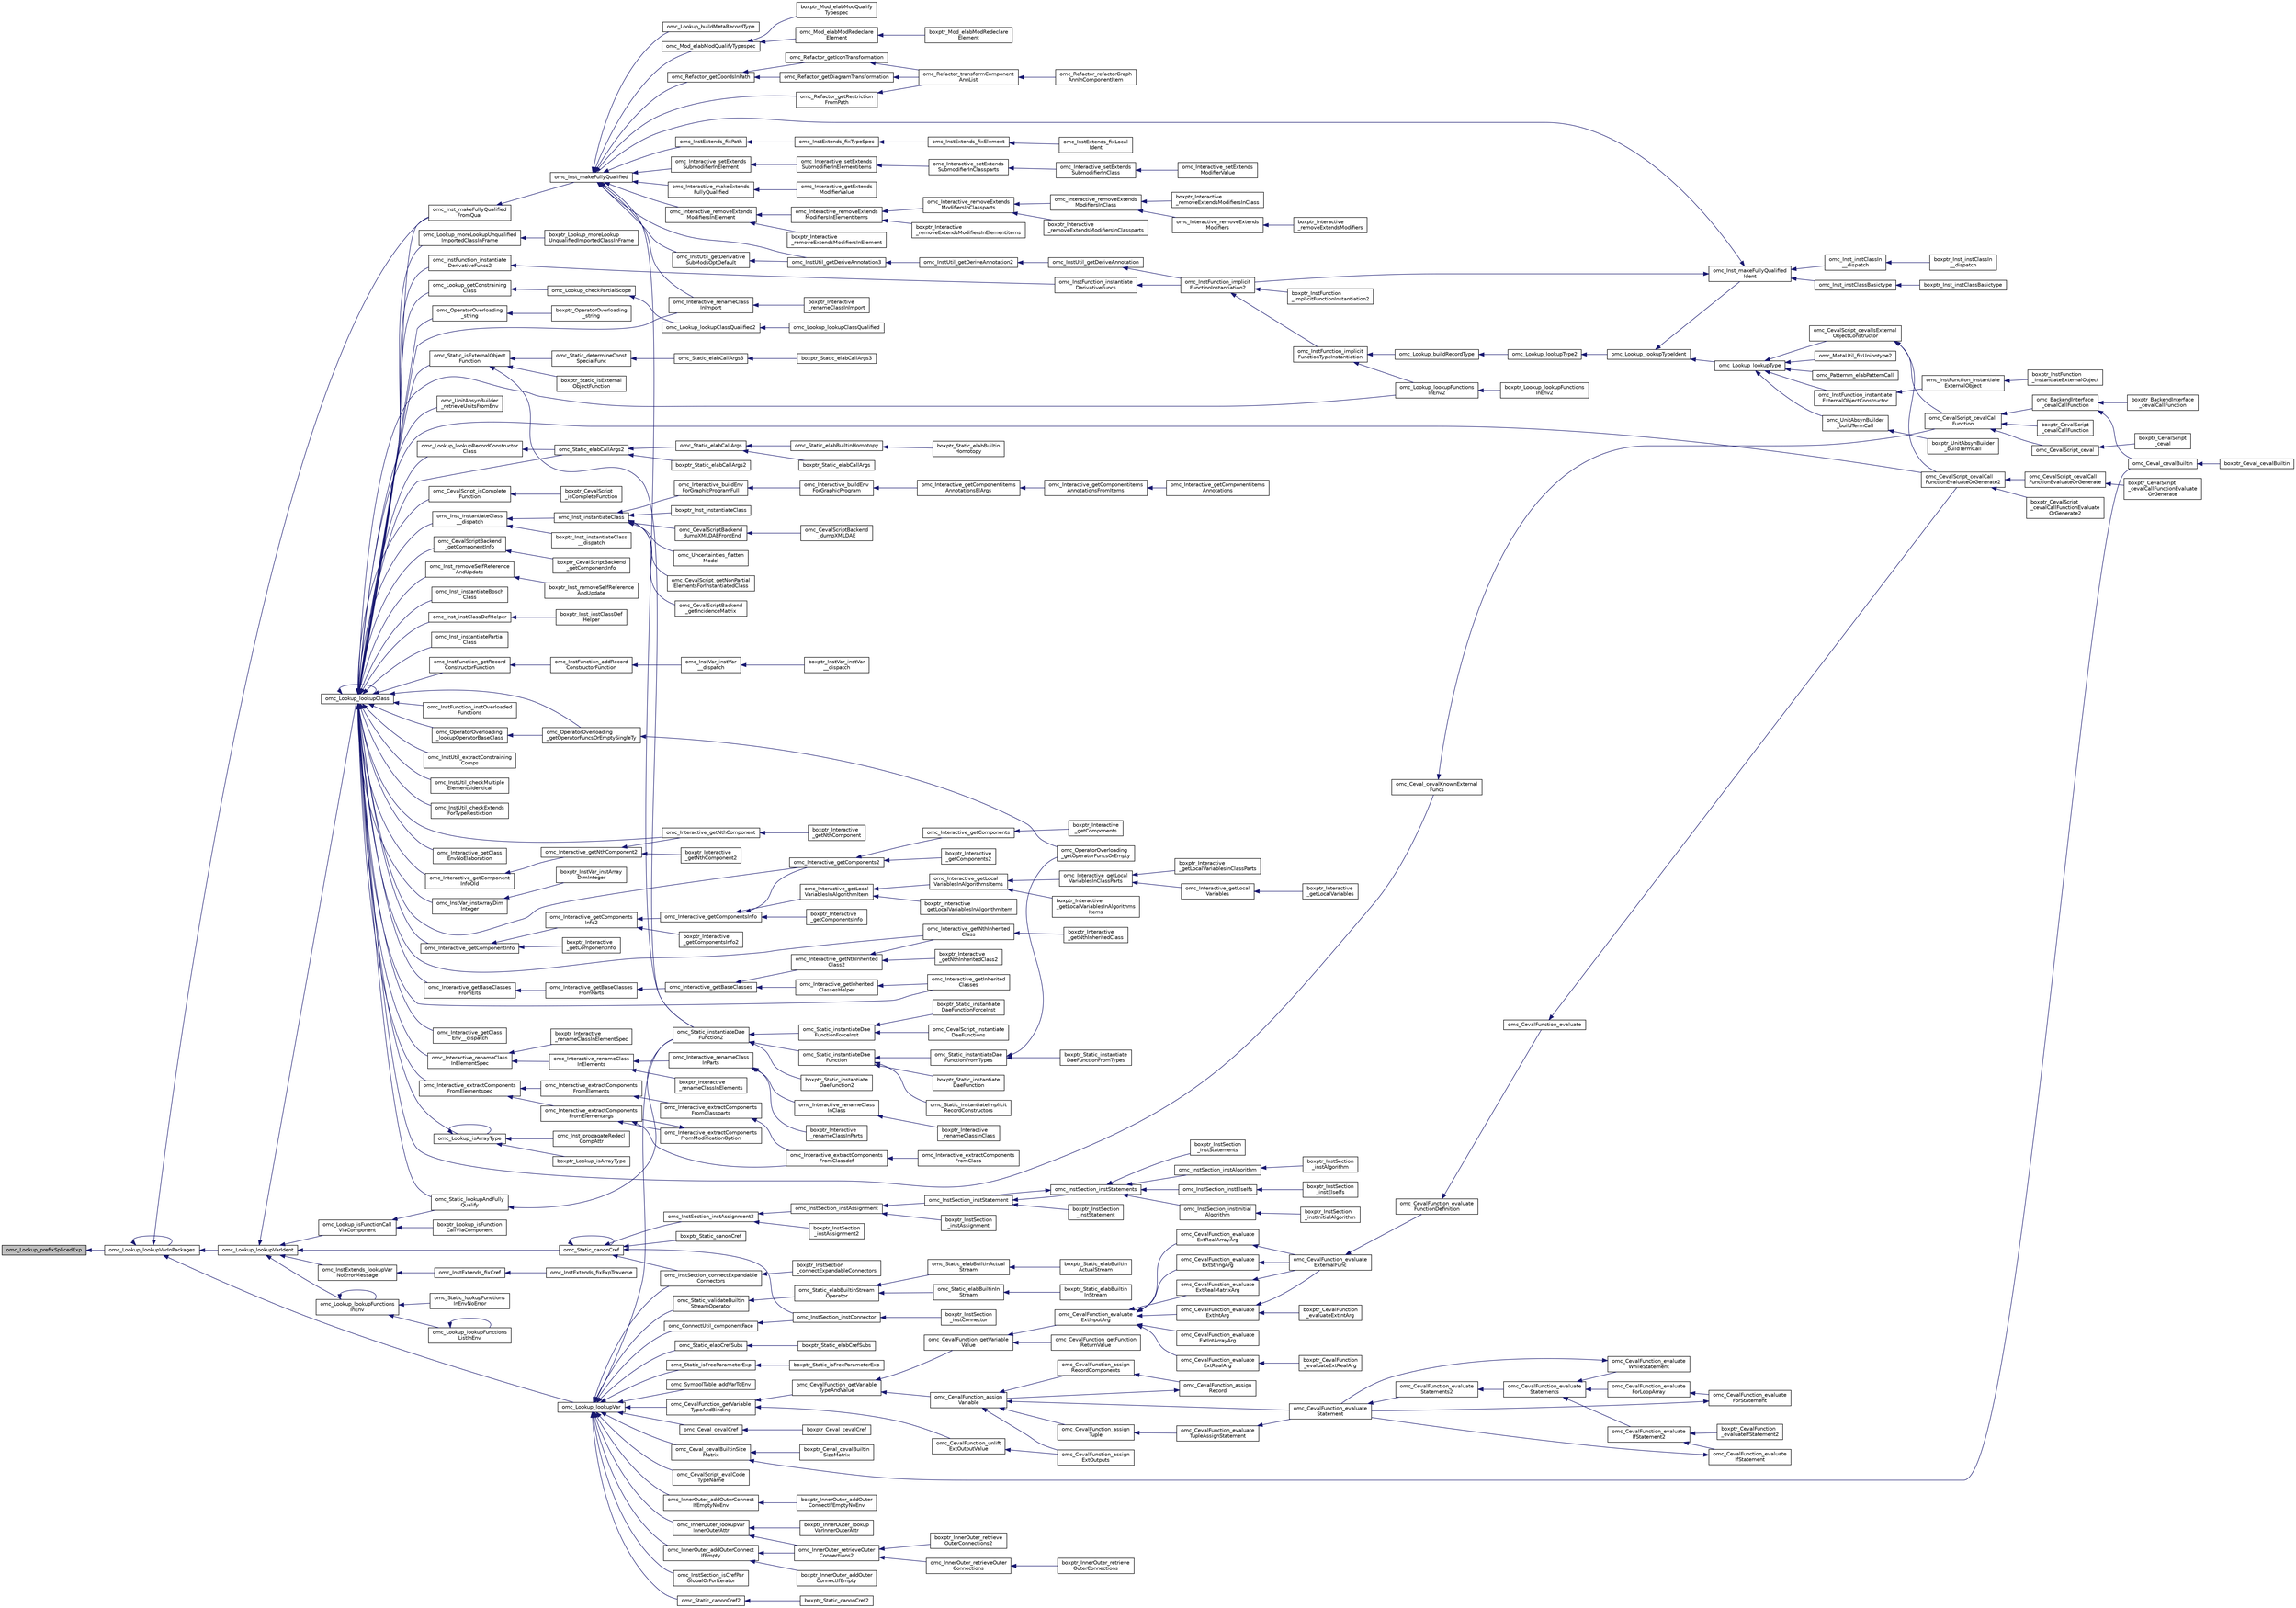 digraph "omc_Lookup_prefixSplicedExp"
{
  edge [fontname="Helvetica",fontsize="10",labelfontname="Helvetica",labelfontsize="10"];
  node [fontname="Helvetica",fontsize="10",shape=record];
  rankdir="LR";
  Node13624 [label="omc_Lookup_prefixSplicedExp",height=0.2,width=0.4,color="black", fillcolor="grey75", style="filled", fontcolor="black"];
  Node13624 -> Node13625 [dir="back",color="midnightblue",fontsize="10",style="solid",fontname="Helvetica"];
  Node13625 [label="omc_Lookup_lookupVarInPackages",height=0.2,width=0.4,color="black", fillcolor="white", style="filled",URL="$d5/d8d/_lookup_8h.html#a45dcf5fa78c3793c5ee2b6f3cba43b68"];
  Node13625 -> Node13626 [dir="back",color="midnightblue",fontsize="10",style="solid",fontname="Helvetica"];
  Node13626 [label="omc_Inst_makeFullyQualified\lFromQual",height=0.2,width=0.4,color="black", fillcolor="white", style="filled",URL="$dd/d26/_inst_8c.html#a8bb9a0c8b9d0a9d0a4696c17241f2bbf"];
  Node13626 -> Node13627 [dir="back",color="midnightblue",fontsize="10",style="solid",fontname="Helvetica"];
  Node13627 [label="omc_Inst_makeFullyQualified",height=0.2,width=0.4,color="black", fillcolor="white", style="filled",URL="$d9/d5c/_inst_8h.html#ab77f9961ac80ac85d64e039e9497415b"];
  Node13627 -> Node13628 [dir="back",color="midnightblue",fontsize="10",style="solid",fontname="Helvetica"];
  Node13628 [label="omc_InstExtends_fixPath",height=0.2,width=0.4,color="black", fillcolor="white", style="filled",URL="$d1/d38/_inst_extends_8c.html#a293ec9a3955eeb9eece84bc7477a88e0"];
  Node13628 -> Node13629 [dir="back",color="midnightblue",fontsize="10",style="solid",fontname="Helvetica"];
  Node13629 [label="omc_InstExtends_fixTypeSpec",height=0.2,width=0.4,color="black", fillcolor="white", style="filled",URL="$d1/d38/_inst_extends_8c.html#a15febf22dbe22cb9304cccd260c94b71"];
  Node13629 -> Node13630 [dir="back",color="midnightblue",fontsize="10",style="solid",fontname="Helvetica"];
  Node13630 [label="omc_InstExtends_fixElement",height=0.2,width=0.4,color="black", fillcolor="white", style="filled",URL="$d1/d38/_inst_extends_8c.html#a5de9dec6a3c92c845d8b18c4c4da2871"];
  Node13630 -> Node13631 [dir="back",color="midnightblue",fontsize="10",style="solid",fontname="Helvetica"];
  Node13631 [label="omc_InstExtends_fixLocal\lIdent",height=0.2,width=0.4,color="black", fillcolor="white", style="filled",URL="$d1/d38/_inst_extends_8c.html#ab4baf67389c3b251d5898daa1fde8017"];
  Node13627 -> Node13632 [dir="back",color="midnightblue",fontsize="10",style="solid",fontname="Helvetica"];
  Node13632 [label="omc_InstUtil_getDerivative\lSubModsOptDefault",height=0.2,width=0.4,color="black", fillcolor="white", style="filled",URL="$db/dd4/_inst_util_8c.html#aa428efa0fd9d116972c957ddb6af3235"];
  Node13632 -> Node13633 [dir="back",color="midnightblue",fontsize="10",style="solid",fontname="Helvetica"];
  Node13633 [label="omc_InstUtil_getDeriveAnnotation3",height=0.2,width=0.4,color="black", fillcolor="white", style="filled",URL="$db/dd4/_inst_util_8c.html#a4a7051af108c80238b9f13d8ecf19a64"];
  Node13633 -> Node13634 [dir="back",color="midnightblue",fontsize="10",style="solid",fontname="Helvetica"];
  Node13634 [label="omc_InstUtil_getDeriveAnnotation2",height=0.2,width=0.4,color="black", fillcolor="white", style="filled",URL="$db/dd4/_inst_util_8c.html#a8bb930e79873509182195a42480a89a1"];
  Node13634 -> Node13635 [dir="back",color="midnightblue",fontsize="10",style="solid",fontname="Helvetica"];
  Node13635 [label="omc_InstUtil_getDeriveAnnotation",height=0.2,width=0.4,color="black", fillcolor="white", style="filled",URL="$da/d17/_inst_util_8h.html#a72f71c1d61f31f6cd63073594f4f6281"];
  Node13635 -> Node13636 [dir="back",color="midnightblue",fontsize="10",style="solid",fontname="Helvetica"];
  Node13636 [label="omc_InstFunction_implicit\lFunctionInstantiation2",height=0.2,width=0.4,color="black", fillcolor="white", style="filled",URL="$dd/d04/_inst_function_8c.html#adcba6cac260d33c5b09db099b76d378f"];
  Node13636 -> Node13637 [dir="back",color="midnightblue",fontsize="10",style="solid",fontname="Helvetica"];
  Node13637 [label="omc_InstFunction_implicit\lFunctionTypeInstantiation",height=0.2,width=0.4,color="black", fillcolor="white", style="filled",URL="$d3/d52/_inst_function_8h.html#adf3a468b07fd2c9703713a65551525ad"];
  Node13637 -> Node13638 [dir="back",color="midnightblue",fontsize="10",style="solid",fontname="Helvetica"];
  Node13638 [label="omc_Lookup_buildRecordType",height=0.2,width=0.4,color="black", fillcolor="white", style="filled",URL="$d0/d1b/_lookup_8c.html#a021fc563a828620315baa93b44ca07fc"];
  Node13638 -> Node13639 [dir="back",color="midnightblue",fontsize="10",style="solid",fontname="Helvetica"];
  Node13639 [label="omc_Lookup_lookupType2",height=0.2,width=0.4,color="black", fillcolor="white", style="filled",URL="$d0/d1b/_lookup_8c.html#a4bffb7c1b9e5075bb0df405c92dbfa72"];
  Node13639 -> Node13640 [dir="back",color="midnightblue",fontsize="10",style="solid",fontname="Helvetica"];
  Node13640 [label="omc_Lookup_lookupTypeIdent",height=0.2,width=0.4,color="black", fillcolor="white", style="filled",URL="$d5/d8d/_lookup_8h.html#a3ee6fed91a0a2ca49c0ef02c646c3641"];
  Node13640 -> Node13641 [dir="back",color="midnightblue",fontsize="10",style="solid",fontname="Helvetica"];
  Node13641 [label="omc_Inst_makeFullyQualified\lIdent",height=0.2,width=0.4,color="black", fillcolor="white", style="filled",URL="$d9/d5c/_inst_8h.html#a3ae89f1b0c18d39d9dcab8d0e17c2648"];
  Node13641 -> Node13627 [dir="back",color="midnightblue",fontsize="10",style="solid",fontname="Helvetica"];
  Node13641 -> Node13642 [dir="back",color="midnightblue",fontsize="10",style="solid",fontname="Helvetica"];
  Node13642 [label="omc_Inst_instClassIn\l__dispatch",height=0.2,width=0.4,color="black", fillcolor="white", style="filled",URL="$d9/d5c/_inst_8h.html#a3f9462c822beb5fea7ba97ae31e7e774"];
  Node13642 -> Node13643 [dir="back",color="midnightblue",fontsize="10",style="solid",fontname="Helvetica"];
  Node13643 [label="boxptr_Inst_instClassIn\l__dispatch",height=0.2,width=0.4,color="black", fillcolor="white", style="filled",URL="$d9/d5c/_inst_8h.html#afd3cc99ed0b245cce85a9745b897c94c"];
  Node13641 -> Node13644 [dir="back",color="midnightblue",fontsize="10",style="solid",fontname="Helvetica"];
  Node13644 [label="omc_Inst_instClassBasictype",height=0.2,width=0.4,color="black", fillcolor="white", style="filled",URL="$dd/d26/_inst_8c.html#a1ece2f2c00b9de8fcd927016e1e0a201"];
  Node13644 -> Node13645 [dir="back",color="midnightblue",fontsize="10",style="solid",fontname="Helvetica"];
  Node13645 [label="boxptr_Inst_instClassBasictype",height=0.2,width=0.4,color="black", fillcolor="white", style="filled",URL="$dd/d26/_inst_8c.html#ac964ddf72dae50dedf36b84211027762"];
  Node13641 -> Node13636 [dir="back",color="midnightblue",fontsize="10",style="solid",fontname="Helvetica"];
  Node13640 -> Node13646 [dir="back",color="midnightblue",fontsize="10",style="solid",fontname="Helvetica"];
  Node13646 [label="omc_Lookup_lookupType",height=0.2,width=0.4,color="black", fillcolor="white", style="filled",URL="$d5/d8d/_lookup_8h.html#acfb4dd0040f8d6dc2bedca157e7e780c"];
  Node13646 -> Node13647 [dir="back",color="midnightblue",fontsize="10",style="solid",fontname="Helvetica"];
  Node13647 [label="omc_CevalScript_cevalIsExternal\lObjectConstructor",height=0.2,width=0.4,color="black", fillcolor="white", style="filled",URL="$d6/d82/_ceval_script_8c.html#ac8e5e997956d326814a6fae734d943e4"];
  Node13647 -> Node13648 [dir="back",color="midnightblue",fontsize="10",style="solid",fontname="Helvetica"];
  Node13648 [label="omc_CevalScript_cevalCall\lFunctionEvaluateOrGenerate2",height=0.2,width=0.4,color="black", fillcolor="white", style="filled",URL="$d6/d82/_ceval_script_8c.html#afbee575de6b4bffa56bf8f24dc8b734e"];
  Node13648 -> Node13649 [dir="back",color="midnightblue",fontsize="10",style="solid",fontname="Helvetica"];
  Node13649 [label="boxptr_CevalScript\l_cevalCallFunctionEvaluate\lOrGenerate2",height=0.2,width=0.4,color="black", fillcolor="white", style="filled",URL="$d6/d82/_ceval_script_8c.html#a06893dd2dc473a7e06e410459cd1f759"];
  Node13648 -> Node13650 [dir="back",color="midnightblue",fontsize="10",style="solid",fontname="Helvetica"];
  Node13650 [label="omc_CevalScript_cevalCall\lFunctionEvaluateOrGenerate",height=0.2,width=0.4,color="black", fillcolor="white", style="filled",URL="$d6/d82/_ceval_script_8c.html#a417f2d8bf6f8ae249b592c6ef007f8a6"];
  Node13650 -> Node13651 [dir="back",color="midnightblue",fontsize="10",style="solid",fontname="Helvetica"];
  Node13651 [label="boxptr_CevalScript\l_cevalCallFunctionEvaluate\lOrGenerate",height=0.2,width=0.4,color="black", fillcolor="white", style="filled",URL="$d6/d82/_ceval_script_8c.html#a1c70aa713e6ef6bd272f75c674cd5a08"];
  Node13647 -> Node13652 [dir="back",color="midnightblue",fontsize="10",style="solid",fontname="Helvetica"];
  Node13652 [label="omc_CevalScript_cevalCall\lFunction",height=0.2,width=0.4,color="black", fillcolor="white", style="filled",URL="$d3/d18/_ceval_script_8h.html#a19db6780d63dcba78f42dba1de862637"];
  Node13652 -> Node13653 [dir="back",color="midnightblue",fontsize="10",style="solid",fontname="Helvetica"];
  Node13653 [label="omc_BackendInterface\l_cevalCallFunction",height=0.2,width=0.4,color="black", fillcolor="white", style="filled",URL="$de/dd4/_backend_interface_8h.html#a5a4157b02186f253101d31e59261e8be"];
  Node13653 -> Node13654 [dir="back",color="midnightblue",fontsize="10",style="solid",fontname="Helvetica"];
  Node13654 [label="boxptr_BackendInterface\l_cevalCallFunction",height=0.2,width=0.4,color="black", fillcolor="white", style="filled",URL="$de/dd4/_backend_interface_8h.html#a70ef3d09e1f729be7425d39278fa01e9"];
  Node13653 -> Node13655 [dir="back",color="midnightblue",fontsize="10",style="solid",fontname="Helvetica"];
  Node13655 [label="omc_Ceval_cevalBuiltin",height=0.2,width=0.4,color="black", fillcolor="white", style="filled",URL="$de/d71/_ceval_8c.html#aee12ae95a3b89e2fe630d980d20cfdb8"];
  Node13655 -> Node13656 [dir="back",color="midnightblue",fontsize="10",style="solid",fontname="Helvetica"];
  Node13656 [label="boxptr_Ceval_cevalBuiltin",height=0.2,width=0.4,color="black", fillcolor="white", style="filled",URL="$de/d71/_ceval_8c.html#a1e291acb216a9f930c9fb3c1e63c1cb9"];
  Node13652 -> Node13657 [dir="back",color="midnightblue",fontsize="10",style="solid",fontname="Helvetica"];
  Node13657 [label="boxptr_CevalScript\l_cevalCallFunction",height=0.2,width=0.4,color="black", fillcolor="white", style="filled",URL="$d3/d18/_ceval_script_8h.html#ae29a0c6c012dccf5e41ebd1aff6ccd14"];
  Node13652 -> Node13658 [dir="back",color="midnightblue",fontsize="10",style="solid",fontname="Helvetica"];
  Node13658 [label="omc_CevalScript_ceval",height=0.2,width=0.4,color="black", fillcolor="white", style="filled",URL="$d3/d18/_ceval_script_8h.html#a54e18495572e0f0df5e259344ebcd7c0"];
  Node13658 -> Node13659 [dir="back",color="midnightblue",fontsize="10",style="solid",fontname="Helvetica"];
  Node13659 [label="boxptr_CevalScript\l_ceval",height=0.2,width=0.4,color="black", fillcolor="white", style="filled",URL="$d3/d18/_ceval_script_8h.html#aae8cc4535d26fc55c8cceeb1978d35e2"];
  Node13646 -> Node13660 [dir="back",color="midnightblue",fontsize="10",style="solid",fontname="Helvetica"];
  Node13660 [label="omc_InstFunction_instantiate\lExternalObjectConstructor",height=0.2,width=0.4,color="black", fillcolor="white", style="filled",URL="$dd/d04/_inst_function_8c.html#a79785c85bd9269d29685c22ad6bdb0c1"];
  Node13660 -> Node13661 [dir="back",color="midnightblue",fontsize="10",style="solid",fontname="Helvetica"];
  Node13661 [label="omc_InstFunction_instantiate\lExternalObject",height=0.2,width=0.4,color="black", fillcolor="white", style="filled",URL="$d3/d52/_inst_function_8h.html#a4b65be9627fe848a40c9f367d00abb23"];
  Node13661 -> Node13662 [dir="back",color="midnightblue",fontsize="10",style="solid",fontname="Helvetica"];
  Node13662 [label="boxptr_InstFunction\l_instantiateExternalObject",height=0.2,width=0.4,color="black", fillcolor="white", style="filled",URL="$d3/d52/_inst_function_8h.html#a85363fa40f3f967e00f3fb323fb84ea0"];
  Node13646 -> Node13663 [dir="back",color="midnightblue",fontsize="10",style="solid",fontname="Helvetica"];
  Node13663 [label="omc_MetaUtil_fixUniontype2",height=0.2,width=0.4,color="black", fillcolor="white", style="filled",URL="$d2/dae/_meta_util_8c.html#af1e9b404a46dd2b85f177bd1b0dab724"];
  Node13646 -> Node13664 [dir="back",color="midnightblue",fontsize="10",style="solid",fontname="Helvetica"];
  Node13664 [label="omc_Patternm_elabPatternCall",height=0.2,width=0.4,color="black", fillcolor="white", style="filled",URL="$d0/d09/_patternm_8c.html#afd982f6d445af46c4535a2f0a98db888"];
  Node13646 -> Node13665 [dir="back",color="midnightblue",fontsize="10",style="solid",fontname="Helvetica"];
  Node13665 [label="omc_UnitAbsynBuilder\l_buildTermCall",height=0.2,width=0.4,color="black", fillcolor="white", style="filled",URL="$d1/d2e/_unit_absyn_builder_8c.html#ab2431a4427c4653f3f6641c917093908"];
  Node13665 -> Node13666 [dir="back",color="midnightblue",fontsize="10",style="solid",fontname="Helvetica"];
  Node13666 [label="boxptr_UnitAbsynBuilder\l_buildTermCall",height=0.2,width=0.4,color="black", fillcolor="white", style="filled",URL="$d1/d2e/_unit_absyn_builder_8c.html#a9ac572af1196cbfcfd346941c6bb1f87"];
  Node13637 -> Node13667 [dir="back",color="midnightblue",fontsize="10",style="solid",fontname="Helvetica"];
  Node13667 [label="omc_Lookup_lookupFunctions\lInEnv2",height=0.2,width=0.4,color="black", fillcolor="white", style="filled",URL="$d0/d1b/_lookup_8c.html#a184fbb0a4ba660af49e5053a26c05cfe"];
  Node13667 -> Node13668 [dir="back",color="midnightblue",fontsize="10",style="solid",fontname="Helvetica"];
  Node13668 [label="boxptr_Lookup_lookupFunctions\lInEnv2",height=0.2,width=0.4,color="black", fillcolor="white", style="filled",URL="$d0/d1b/_lookup_8c.html#aa70132e0115469ed8086f6ceefcd6376"];
  Node13636 -> Node13669 [dir="back",color="midnightblue",fontsize="10",style="solid",fontname="Helvetica"];
  Node13669 [label="boxptr_InstFunction\l_implicitFunctionInstantiation2",height=0.2,width=0.4,color="black", fillcolor="white", style="filled",URL="$dd/d04/_inst_function_8c.html#a74cf6edaca7212b961f7c1fb57cdb390"];
  Node13627 -> Node13633 [dir="back",color="midnightblue",fontsize="10",style="solid",fontname="Helvetica"];
  Node13627 -> Node13670 [dir="back",color="midnightblue",fontsize="10",style="solid",fontname="Helvetica"];
  Node13670 [label="omc_Interactive_renameClass\lInImport",height=0.2,width=0.4,color="black", fillcolor="white", style="filled",URL="$db/d73/_interactive_8c.html#a4b47f071101282c2e8303ceb941f5bce"];
  Node13670 -> Node13671 [dir="back",color="midnightblue",fontsize="10",style="solid",fontname="Helvetica"];
  Node13671 [label="boxptr_Interactive\l_renameClassInImport",height=0.2,width=0.4,color="black", fillcolor="white", style="filled",URL="$db/d73/_interactive_8c.html#aeba7765f293d5b523b1e5347a6ab0326"];
  Node13627 -> Node13672 [dir="back",color="midnightblue",fontsize="10",style="solid",fontname="Helvetica"];
  Node13672 [label="omc_Interactive_makeExtends\lFullyQualified",height=0.2,width=0.4,color="black", fillcolor="white", style="filled",URL="$db/d73/_interactive_8c.html#ae6faea53585b579f352c061c1e96e6b4"];
  Node13672 -> Node13673 [dir="back",color="midnightblue",fontsize="10",style="solid",fontname="Helvetica"];
  Node13673 [label="omc_Interactive_getExtends\lModifierValue",height=0.2,width=0.4,color="black", fillcolor="white", style="filled",URL="$db/d73/_interactive_8c.html#a4db62bdad9060afdc9e5b54849a80488"];
  Node13627 -> Node13674 [dir="back",color="midnightblue",fontsize="10",style="solid",fontname="Helvetica"];
  Node13674 [label="omc_Interactive_setExtends\lSubmodifierInElement",height=0.2,width=0.4,color="black", fillcolor="white", style="filled",URL="$db/d73/_interactive_8c.html#a478bda138985c2172e83642f4f7a78a0"];
  Node13674 -> Node13675 [dir="back",color="midnightblue",fontsize="10",style="solid",fontname="Helvetica"];
  Node13675 [label="omc_Interactive_setExtends\lSubmodifierInElementitems",height=0.2,width=0.4,color="black", fillcolor="white", style="filled",URL="$db/d73/_interactive_8c.html#a7cbd10e3432908fb3db1c45d167b78f3"];
  Node13675 -> Node13676 [dir="back",color="midnightblue",fontsize="10",style="solid",fontname="Helvetica"];
  Node13676 [label="omc_Interactive_setExtends\lSubmodifierInClassparts",height=0.2,width=0.4,color="black", fillcolor="white", style="filled",URL="$db/d73/_interactive_8c.html#a256a66f4c907f66898b88587849e81f2"];
  Node13676 -> Node13677 [dir="back",color="midnightblue",fontsize="10",style="solid",fontname="Helvetica"];
  Node13677 [label="omc_Interactive_setExtends\lSubmodifierInClass",height=0.2,width=0.4,color="black", fillcolor="white", style="filled",URL="$db/d73/_interactive_8c.html#a1949c2b128c8cb699d276464e7714caf"];
  Node13677 -> Node13678 [dir="back",color="midnightblue",fontsize="10",style="solid",fontname="Helvetica"];
  Node13678 [label="omc_Interactive_setExtends\lModifierValue",height=0.2,width=0.4,color="black", fillcolor="white", style="filled",URL="$db/d73/_interactive_8c.html#aeed458d80b87eb7832e5bfc894ad2f15"];
  Node13627 -> Node13679 [dir="back",color="midnightblue",fontsize="10",style="solid",fontname="Helvetica"];
  Node13679 [label="omc_Interactive_removeExtends\lModifiersInElement",height=0.2,width=0.4,color="black", fillcolor="white", style="filled",URL="$db/d73/_interactive_8c.html#a3d69f73be6a8c375524d9e8dd9715b9a"];
  Node13679 -> Node13680 [dir="back",color="midnightblue",fontsize="10",style="solid",fontname="Helvetica"];
  Node13680 [label="boxptr_Interactive\l_removeExtendsModifiersInElement",height=0.2,width=0.4,color="black", fillcolor="white", style="filled",URL="$db/d73/_interactive_8c.html#aac89cd35e9e86e6bc86086760438af75"];
  Node13679 -> Node13681 [dir="back",color="midnightblue",fontsize="10",style="solid",fontname="Helvetica"];
  Node13681 [label="omc_Interactive_removeExtends\lModifiersInElementitems",height=0.2,width=0.4,color="black", fillcolor="white", style="filled",URL="$db/d73/_interactive_8c.html#a7a1fc22d05f5123505bd6a1105936112"];
  Node13681 -> Node13682 [dir="back",color="midnightblue",fontsize="10",style="solid",fontname="Helvetica"];
  Node13682 [label="boxptr_Interactive\l_removeExtendsModifiersInElementitems",height=0.2,width=0.4,color="black", fillcolor="white", style="filled",URL="$db/d73/_interactive_8c.html#a74daf49f2d3222d3b0cfd2dbeeb91912"];
  Node13681 -> Node13683 [dir="back",color="midnightblue",fontsize="10",style="solid",fontname="Helvetica"];
  Node13683 [label="omc_Interactive_removeExtends\lModifiersInClassparts",height=0.2,width=0.4,color="black", fillcolor="white", style="filled",URL="$db/d73/_interactive_8c.html#a8fb3b8cfbaf00e648db71231674bf68f"];
  Node13683 -> Node13684 [dir="back",color="midnightblue",fontsize="10",style="solid",fontname="Helvetica"];
  Node13684 [label="boxptr_Interactive\l_removeExtendsModifiersInClassparts",height=0.2,width=0.4,color="black", fillcolor="white", style="filled",URL="$db/d73/_interactive_8c.html#a7fa96637dc47e1265c7948fc7d4c4618"];
  Node13683 -> Node13685 [dir="back",color="midnightblue",fontsize="10",style="solid",fontname="Helvetica"];
  Node13685 [label="omc_Interactive_removeExtends\lModifiersInClass",height=0.2,width=0.4,color="black", fillcolor="white", style="filled",URL="$db/d73/_interactive_8c.html#a7d33a56a8dd39e24ee3111a86f4627cf"];
  Node13685 -> Node13686 [dir="back",color="midnightblue",fontsize="10",style="solid",fontname="Helvetica"];
  Node13686 [label="boxptr_Interactive\l_removeExtendsModifiersInClass",height=0.2,width=0.4,color="black", fillcolor="white", style="filled",URL="$db/d73/_interactive_8c.html#a8796b900663509cb3307f08a8961ce12"];
  Node13685 -> Node13687 [dir="back",color="midnightblue",fontsize="10",style="solid",fontname="Helvetica"];
  Node13687 [label="omc_Interactive_removeExtends\lModifiers",height=0.2,width=0.4,color="black", fillcolor="white", style="filled",URL="$d1/de1/_interactive_8h.html#a90da2b04cebfec11cbe369b72655fa87"];
  Node13687 -> Node13688 [dir="back",color="midnightblue",fontsize="10",style="solid",fontname="Helvetica"];
  Node13688 [label="boxptr_Interactive\l_removeExtendsModifiers",height=0.2,width=0.4,color="black", fillcolor="white", style="filled",URL="$d1/de1/_interactive_8h.html#af988bc73f4334a26771c120e6785489e"];
  Node13627 -> Node13689 [dir="back",color="midnightblue",fontsize="10",style="solid",fontname="Helvetica"];
  Node13689 [label="omc_Lookup_buildMetaRecordType",height=0.2,width=0.4,color="black", fillcolor="white", style="filled",URL="$d5/d8d/_lookup_8h.html#af473d4c5d711e549a463372e451d94fc"];
  Node13627 -> Node13690 [dir="back",color="midnightblue",fontsize="10",style="solid",fontname="Helvetica"];
  Node13690 [label="omc_Mod_elabModQualifyTypespec",height=0.2,width=0.4,color="black", fillcolor="white", style="filled",URL="$d1/dd5/_mod_8c.html#ac1b0ec2771dfca2b2f403920a19dc9f7"];
  Node13690 -> Node13691 [dir="back",color="midnightblue",fontsize="10",style="solid",fontname="Helvetica"];
  Node13691 [label="boxptr_Mod_elabModQualify\lTypespec",height=0.2,width=0.4,color="black", fillcolor="white", style="filled",URL="$d1/dd5/_mod_8c.html#a6748c6dae9b8cabbe2840b6fc8703f6e"];
  Node13690 -> Node13692 [dir="back",color="midnightblue",fontsize="10",style="solid",fontname="Helvetica"];
  Node13692 [label="omc_Mod_elabModRedeclare\lElement",height=0.2,width=0.4,color="black", fillcolor="white", style="filled",URL="$d1/dd5/_mod_8c.html#a9d5f2f759731bd81eb414e9c6d7d2b89"];
  Node13692 -> Node13693 [dir="back",color="midnightblue",fontsize="10",style="solid",fontname="Helvetica"];
  Node13693 [label="boxptr_Mod_elabModRedeclare\lElement",height=0.2,width=0.4,color="black", fillcolor="white", style="filled",URL="$d1/dd5/_mod_8c.html#afe425324400033b8994d4fc8b6682eb1"];
  Node13627 -> Node13694 [dir="back",color="midnightblue",fontsize="10",style="solid",fontname="Helvetica"];
  Node13694 [label="omc_Refactor_getCoordsInPath",height=0.2,width=0.4,color="black", fillcolor="white", style="filled",URL="$d1/d0b/_refactor_8c.html#a46418749c254cb6955f67c10a9a78727"];
  Node13694 -> Node13695 [dir="back",color="midnightblue",fontsize="10",style="solid",fontname="Helvetica"];
  Node13695 [label="omc_Refactor_getDiagramTransformation",height=0.2,width=0.4,color="black", fillcolor="white", style="filled",URL="$d1/d0b/_refactor_8c.html#afa8176bf2dfc0578730fd0cf1edfc987"];
  Node13695 -> Node13696 [dir="back",color="midnightblue",fontsize="10",style="solid",fontname="Helvetica"];
  Node13696 [label="omc_Refactor_transformComponent\lAnnList",height=0.2,width=0.4,color="black", fillcolor="white", style="filled",URL="$d1/d0b/_refactor_8c.html#ac8aa77372a2808c6dced76f202d6c024"];
  Node13696 -> Node13697 [dir="back",color="midnightblue",fontsize="10",style="solid",fontname="Helvetica"];
  Node13697 [label="omc_Refactor_refactorGraph\lAnnInComponentItem",height=0.2,width=0.4,color="black", fillcolor="white", style="filled",URL="$d1/d0b/_refactor_8c.html#a6630e26cc8a8f1ed60dcbbb82b4544b2"];
  Node13694 -> Node13698 [dir="back",color="midnightblue",fontsize="10",style="solid",fontname="Helvetica"];
  Node13698 [label="omc_Refactor_getIconTransformation",height=0.2,width=0.4,color="black", fillcolor="white", style="filled",URL="$d1/d0b/_refactor_8c.html#a329398066df385507942d604888ba1ed"];
  Node13698 -> Node13696 [dir="back",color="midnightblue",fontsize="10",style="solid",fontname="Helvetica"];
  Node13627 -> Node13699 [dir="back",color="midnightblue",fontsize="10",style="solid",fontname="Helvetica"];
  Node13699 [label="omc_Refactor_getRestriction\lFromPath",height=0.2,width=0.4,color="black", fillcolor="white", style="filled",URL="$d1/d0b/_refactor_8c.html#af28ea081586823505fd60ff5c0277713"];
  Node13699 -> Node13696 [dir="back",color="midnightblue",fontsize="10",style="solid",fontname="Helvetica"];
  Node13627 -> Node13700 [dir="back",color="midnightblue",fontsize="10",style="solid",fontname="Helvetica"];
  Node13700 [label="omc_Static_instantiateDae\lFunction2",height=0.2,width=0.4,color="black", fillcolor="white", style="filled",URL="$d0/d86/_static_8c.html#a0294ce7d982b8e61555554e61b9a75c8"];
  Node13700 -> Node13701 [dir="back",color="midnightblue",fontsize="10",style="solid",fontname="Helvetica"];
  Node13701 [label="boxptr_Static_instantiate\lDaeFunction2",height=0.2,width=0.4,color="black", fillcolor="white", style="filled",URL="$d0/d86/_static_8c.html#a2cd13a8f4999d344a49e1788606a7837"];
  Node13700 -> Node13702 [dir="back",color="midnightblue",fontsize="10",style="solid",fontname="Helvetica"];
  Node13702 [label="omc_Static_instantiateDae\lFunctionForceInst",height=0.2,width=0.4,color="black", fillcolor="white", style="filled",URL="$d5/d33/_static_8h.html#a2db6b93200b2d188662876455777eae6"];
  Node13702 -> Node13703 [dir="back",color="midnightblue",fontsize="10",style="solid",fontname="Helvetica"];
  Node13703 [label="omc_CevalScript_instantiate\lDaeFunctions",height=0.2,width=0.4,color="black", fillcolor="white", style="filled",URL="$d6/d82/_ceval_script_8c.html#ad89366ce8a9a15daec083d696f7c88b8"];
  Node13702 -> Node13704 [dir="back",color="midnightblue",fontsize="10",style="solid",fontname="Helvetica"];
  Node13704 [label="boxptr_Static_instantiate\lDaeFunctionForceInst",height=0.2,width=0.4,color="black", fillcolor="white", style="filled",URL="$d5/d33/_static_8h.html#afa1cec1df833d7c03f99e13988ca575e"];
  Node13700 -> Node13705 [dir="back",color="midnightblue",fontsize="10",style="solid",fontname="Helvetica"];
  Node13705 [label="omc_Static_instantiateDae\lFunction",height=0.2,width=0.4,color="black", fillcolor="white", style="filled",URL="$d5/d33/_static_8h.html#a9d14c25b2049c044ca19421516a5a032"];
  Node13705 -> Node13706 [dir="back",color="midnightblue",fontsize="10",style="solid",fontname="Helvetica"];
  Node13706 [label="omc_Static_instantiateImplicit\lRecordConstructors",height=0.2,width=0.4,color="black", fillcolor="white", style="filled",URL="$d0/d86/_static_8c.html#a6dccbc5707262eb842b091096ff26b97"];
  Node13705 -> Node13707 [dir="back",color="midnightblue",fontsize="10",style="solid",fontname="Helvetica"];
  Node13707 [label="omc_Static_instantiateDae\lFunctionFromTypes",height=0.2,width=0.4,color="black", fillcolor="white", style="filled",URL="$d5/d33/_static_8h.html#a34483ac68ec21b4e043532c2a68f9df9"];
  Node13707 -> Node13708 [dir="back",color="midnightblue",fontsize="10",style="solid",fontname="Helvetica"];
  Node13708 [label="omc_OperatorOverloading\l_getOperatorFuncsOrEmpty",height=0.2,width=0.4,color="black", fillcolor="white", style="filled",URL="$d1/dda/_operator_overloading_8c.html#a8a83a3c574a86ba4d05859b90c01bd19"];
  Node13707 -> Node13709 [dir="back",color="midnightblue",fontsize="10",style="solid",fontname="Helvetica"];
  Node13709 [label="boxptr_Static_instantiate\lDaeFunctionFromTypes",height=0.2,width=0.4,color="black", fillcolor="white", style="filled",URL="$d5/d33/_static_8h.html#a7fbb2f8aa3d913f8cb4b691f744b4612"];
  Node13705 -> Node13710 [dir="back",color="midnightblue",fontsize="10",style="solid",fontname="Helvetica"];
  Node13710 [label="boxptr_Static_instantiate\lDaeFunction",height=0.2,width=0.4,color="black", fillcolor="white", style="filled",URL="$d5/d33/_static_8h.html#a06836d031fee68b5a018d3e7fec7099b"];
  Node13625 -> Node13625 [dir="back",color="midnightblue",fontsize="10",style="solid",fontname="Helvetica"];
  Node13625 -> Node13711 [dir="back",color="midnightblue",fontsize="10",style="solid",fontname="Helvetica"];
  Node13711 [label="omc_Lookup_lookupVarIdent",height=0.2,width=0.4,color="black", fillcolor="white", style="filled",URL="$d5/d8d/_lookup_8h.html#abb0ff5f76f14bc59094ecb8fcac87d33"];
  Node13711 -> Node13712 [dir="back",color="midnightblue",fontsize="10",style="solid",fontname="Helvetica"];
  Node13712 [label="omc_InstExtends_lookupVar\lNoErrorMessage",height=0.2,width=0.4,color="black", fillcolor="white", style="filled",URL="$d1/d38/_inst_extends_8c.html#a05811c63b77ee5f6e89c2b42fb7c6ab0"];
  Node13712 -> Node13713 [dir="back",color="midnightblue",fontsize="10",style="solid",fontname="Helvetica"];
  Node13713 [label="omc_InstExtends_fixCref",height=0.2,width=0.4,color="black", fillcolor="white", style="filled",URL="$d1/d38/_inst_extends_8c.html#af09ab174aff991860c85578dd116e046"];
  Node13713 -> Node13714 [dir="back",color="midnightblue",fontsize="10",style="solid",fontname="Helvetica"];
  Node13714 [label="omc_InstExtends_fixExpTraverse",height=0.2,width=0.4,color="black", fillcolor="white", style="filled",URL="$d1/d38/_inst_extends_8c.html#a0a3b4167d465d55b965d938bae8a4fb7"];
  Node13711 -> Node13715 [dir="back",color="midnightblue",fontsize="10",style="solid",fontname="Helvetica"];
  Node13715 [label="omc_Lookup_isFunctionCall\lViaComponent",height=0.2,width=0.4,color="black", fillcolor="white", style="filled",URL="$d5/d8d/_lookup_8h.html#aff8e40b391176c848eca83da168102aa"];
  Node13715 -> Node13716 [dir="back",color="midnightblue",fontsize="10",style="solid",fontname="Helvetica"];
  Node13716 [label="boxptr_Lookup_isFunction\lCallViaComponent",height=0.2,width=0.4,color="black", fillcolor="white", style="filled",URL="$d5/d8d/_lookup_8h.html#ac2291864463247af4aa98e2eb93f64e1"];
  Node13715 -> Node13717 [dir="back",color="midnightblue",fontsize="10",style="solid",fontname="Helvetica"];
  Node13717 [label="omc_Static_lookupAndFully\lQualify",height=0.2,width=0.4,color="black", fillcolor="white", style="filled",URL="$d0/d86/_static_8c.html#af167dcb7f3547ccc4dbca9d054d7becc"];
  Node13717 -> Node13700 [dir="back",color="midnightblue",fontsize="10",style="solid",fontname="Helvetica"];
  Node13711 -> Node13718 [dir="back",color="midnightblue",fontsize="10",style="solid",fontname="Helvetica"];
  Node13718 [label="omc_Lookup_lookupFunctions\lInEnv",height=0.2,width=0.4,color="black", fillcolor="white", style="filled",URL="$d5/d8d/_lookup_8h.html#a5c0cf6414f15f8de76f271553c88424d"];
  Node13718 -> Node13719 [dir="back",color="midnightblue",fontsize="10",style="solid",fontname="Helvetica"];
  Node13719 [label="omc_Lookup_lookupFunctions\lListInEnv",height=0.2,width=0.4,color="black", fillcolor="white", style="filled",URL="$d5/d8d/_lookup_8h.html#a2dfe238681251353a3b4892d3eaa133b"];
  Node13719 -> Node13719 [dir="back",color="midnightblue",fontsize="10",style="solid",fontname="Helvetica"];
  Node13718 -> Node13718 [dir="back",color="midnightblue",fontsize="10",style="solid",fontname="Helvetica"];
  Node13718 -> Node13720 [dir="back",color="midnightblue",fontsize="10",style="solid",fontname="Helvetica"];
  Node13720 [label="omc_Static_lookupFunctions\lInEnvNoError",height=0.2,width=0.4,color="black", fillcolor="white", style="filled",URL="$d0/d86/_static_8c.html#a61dba471950e8c3e49c0a5443d6b212e"];
  Node13711 -> Node13721 [dir="back",color="midnightblue",fontsize="10",style="solid",fontname="Helvetica"];
  Node13721 [label="omc_Lookup_lookupClass",height=0.2,width=0.4,color="black", fillcolor="white", style="filled",URL="$d5/d8d/_lookup_8h.html#a0546d42076efe889d8548e7406e0cfa8"];
  Node13721 -> Node13722 [dir="back",color="midnightblue",fontsize="10",style="solid",fontname="Helvetica"];
  Node13722 [label="omc_Ceval_cevalKnownExternal\lFuncs",height=0.2,width=0.4,color="black", fillcolor="white", style="filled",URL="$dd/daf/_ceval_8h.html#a168a21ea62b98194e129d984bd0df92e"];
  Node13722 -> Node13652 [dir="back",color="midnightblue",fontsize="10",style="solid",fontname="Helvetica"];
  Node13721 -> Node13648 [dir="back",color="midnightblue",fontsize="10",style="solid",fontname="Helvetica"];
  Node13721 -> Node13723 [dir="back",color="midnightblue",fontsize="10",style="solid",fontname="Helvetica"];
  Node13723 [label="omc_CevalScript_isComplete\lFunction",height=0.2,width=0.4,color="black", fillcolor="white", style="filled",URL="$d3/d18/_ceval_script_8h.html#abd5723e4cb28b5931eb4b76483e6b750"];
  Node13723 -> Node13724 [dir="back",color="midnightblue",fontsize="10",style="solid",fontname="Helvetica"];
  Node13724 [label="boxptr_CevalScript\l_isCompleteFunction",height=0.2,width=0.4,color="black", fillcolor="white", style="filled",URL="$d3/d18/_ceval_script_8h.html#a79773aebc3d522dd5aa90cd1ef05b857"];
  Node13721 -> Node13725 [dir="back",color="midnightblue",fontsize="10",style="solid",fontname="Helvetica"];
  Node13725 [label="omc_CevalScriptBackend\l_getComponentInfo",height=0.2,width=0.4,color="black", fillcolor="white", style="filled",URL="$d8/de6/_ceval_script_backend_8c.html#ad7b261872b01d9bec9f059b67c16b1fc"];
  Node13725 -> Node13726 [dir="back",color="midnightblue",fontsize="10",style="solid",fontname="Helvetica"];
  Node13726 [label="boxptr_CevalScriptBackend\l_getComponentInfo",height=0.2,width=0.4,color="black", fillcolor="white", style="filled",URL="$d8/de6/_ceval_script_backend_8c.html#a8f75ac98201b276cb4ec74c82f4a7cb4"];
  Node13721 -> Node13727 [dir="back",color="midnightblue",fontsize="10",style="solid",fontname="Helvetica"];
  Node13727 [label="omc_Inst_removeSelfReference\lAndUpdate",height=0.2,width=0.4,color="black", fillcolor="white", style="filled",URL="$dd/d26/_inst_8c.html#a3d3d64c149d6e624aa20c15699bc9597"];
  Node13727 -> Node13728 [dir="back",color="midnightblue",fontsize="10",style="solid",fontname="Helvetica"];
  Node13728 [label="boxptr_Inst_removeSelfReference\lAndUpdate",height=0.2,width=0.4,color="black", fillcolor="white", style="filled",URL="$dd/d26/_inst_8c.html#a8367db9e498090d88dfdae465b86016d"];
  Node13721 -> Node13729 [dir="back",color="midnightblue",fontsize="10",style="solid",fontname="Helvetica"];
  Node13729 [label="omc_Inst_instantiateBosch\lClass",height=0.2,width=0.4,color="black", fillcolor="white", style="filled",URL="$d9/d5c/_inst_8h.html#a380c84b1a438ec81c2dba2f4373814e0"];
  Node13721 -> Node13626 [dir="back",color="midnightblue",fontsize="10",style="solid",fontname="Helvetica"];
  Node13721 -> Node13730 [dir="back",color="midnightblue",fontsize="10",style="solid",fontname="Helvetica"];
  Node13730 [label="omc_Inst_instClassDefHelper",height=0.2,width=0.4,color="black", fillcolor="white", style="filled",URL="$dd/d26/_inst_8c.html#af617f244dbe29cf21944e1de74a19677"];
  Node13730 -> Node13731 [dir="back",color="midnightblue",fontsize="10",style="solid",fontname="Helvetica"];
  Node13731 [label="boxptr_Inst_instClassDef\lHelper",height=0.2,width=0.4,color="black", fillcolor="white", style="filled",URL="$dd/d26/_inst_8c.html#ab9b0786af5dd78e3fa8c0477b1079257"];
  Node13721 -> Node13732 [dir="back",color="midnightblue",fontsize="10",style="solid",fontname="Helvetica"];
  Node13732 [label="omc_Inst_instantiatePartial\lClass",height=0.2,width=0.4,color="black", fillcolor="white", style="filled",URL="$d9/d5c/_inst_8h.html#afdb3024769437992b65b84eb89f2ff53"];
  Node13721 -> Node13733 [dir="back",color="midnightblue",fontsize="10",style="solid",fontname="Helvetica"];
  Node13733 [label="omc_Inst_instantiateClass\l__dispatch",height=0.2,width=0.4,color="black", fillcolor="white", style="filled",URL="$dd/d26/_inst_8c.html#ac45f1464d589ff01eb68b11f77cc869d"];
  Node13733 -> Node13734 [dir="back",color="midnightblue",fontsize="10",style="solid",fontname="Helvetica"];
  Node13734 [label="omc_Inst_instantiateClass",height=0.2,width=0.4,color="black", fillcolor="white", style="filled",URL="$d9/d5c/_inst_8h.html#ab4fe5b96b8d26cb2baedfddd9913767d"];
  Node13734 -> Node13735 [dir="back",color="midnightblue",fontsize="10",style="solid",fontname="Helvetica"];
  Node13735 [label="omc_CevalScript_getNonPartial\lElementsForInstantiatedClass",height=0.2,width=0.4,color="black", fillcolor="white", style="filled",URL="$d6/d82/_ceval_script_8c.html#a79d10e3cf8025831f31007156f94e496"];
  Node13734 -> Node13736 [dir="back",color="midnightblue",fontsize="10",style="solid",fontname="Helvetica"];
  Node13736 [label="omc_CevalScriptBackend\l_dumpXMLDAEFrontEnd",height=0.2,width=0.4,color="black", fillcolor="white", style="filled",URL="$d8/de6/_ceval_script_backend_8c.html#ad462c200ba722743b0531ff077a790cd"];
  Node13736 -> Node13737 [dir="back",color="midnightblue",fontsize="10",style="solid",fontname="Helvetica"];
  Node13737 [label="omc_CevalScriptBackend\l_dumpXMLDAE",height=0.2,width=0.4,color="black", fillcolor="white", style="filled",URL="$d8/de6/_ceval_script_backend_8c.html#ae7439096bed9283f2ed3c60fbc0659bc"];
  Node13734 -> Node13738 [dir="back",color="midnightblue",fontsize="10",style="solid",fontname="Helvetica"];
  Node13738 [label="omc_CevalScriptBackend\l_getIncidenceMatrix",height=0.2,width=0.4,color="black", fillcolor="white", style="filled",URL="$d6/dc9/_ceval_script_backend_8h.html#abf456455f1e67b98c1d62777f8e68c29"];
  Node13734 -> Node13739 [dir="back",color="midnightblue",fontsize="10",style="solid",fontname="Helvetica"];
  Node13739 [label="boxptr_Inst_instantiateClass",height=0.2,width=0.4,color="black", fillcolor="white", style="filled",URL="$d9/d5c/_inst_8h.html#a7d027b193aba3673f6d9355a9d09e298"];
  Node13734 -> Node13740 [dir="back",color="midnightblue",fontsize="10",style="solid",fontname="Helvetica"];
  Node13740 [label="omc_Interactive_buildEnv\lForGraphicProgramFull",height=0.2,width=0.4,color="black", fillcolor="white", style="filled",URL="$db/d73/_interactive_8c.html#a2eb5704b267b5af51c7e7668c07792f8"];
  Node13740 -> Node13741 [dir="back",color="midnightblue",fontsize="10",style="solid",fontname="Helvetica"];
  Node13741 [label="omc_Interactive_buildEnv\lForGraphicProgram",height=0.2,width=0.4,color="black", fillcolor="white", style="filled",URL="$db/d73/_interactive_8c.html#ad74521ca7c175a41e77e8936a329fdf6"];
  Node13741 -> Node13742 [dir="back",color="midnightblue",fontsize="10",style="solid",fontname="Helvetica"];
  Node13742 [label="omc_Interactive_getComponentitems\lAnnotationsElArgs",height=0.2,width=0.4,color="black", fillcolor="white", style="filled",URL="$db/d73/_interactive_8c.html#a731ca6f6678745875c50c0c94de89173"];
  Node13742 -> Node13743 [dir="back",color="midnightblue",fontsize="10",style="solid",fontname="Helvetica"];
  Node13743 [label="omc_Interactive_getComponentitems\lAnnotationsFromItems",height=0.2,width=0.4,color="black", fillcolor="white", style="filled",URL="$db/d73/_interactive_8c.html#aa2f7438670a6c767167a808117be7c26"];
  Node13743 -> Node13744 [dir="back",color="midnightblue",fontsize="10",style="solid",fontname="Helvetica"];
  Node13744 [label="omc_Interactive_getComponentitems\lAnnotations",height=0.2,width=0.4,color="black", fillcolor="white", style="filled",URL="$db/d73/_interactive_8c.html#ad39e08213abadf81636d051805a2d626"];
  Node13734 -> Node13745 [dir="back",color="midnightblue",fontsize="10",style="solid",fontname="Helvetica"];
  Node13745 [label="omc_Uncertainties_flatten\lModel",height=0.2,width=0.4,color="black", fillcolor="white", style="filled",URL="$d6/dd2/_uncertainties_8c.html#a730f8d3fc1b6ff9127e582f58a57604d"];
  Node13733 -> Node13746 [dir="back",color="midnightblue",fontsize="10",style="solid",fontname="Helvetica"];
  Node13746 [label="boxptr_Inst_instantiateClass\l__dispatch",height=0.2,width=0.4,color="black", fillcolor="white", style="filled",URL="$dd/d26/_inst_8c.html#a8e415bea69ed2055657dee14e9237395"];
  Node13721 -> Node13747 [dir="back",color="midnightblue",fontsize="10",style="solid",fontname="Helvetica"];
  Node13747 [label="omc_InstFunction_getRecord\lConstructorFunction",height=0.2,width=0.4,color="black", fillcolor="white", style="filled",URL="$d3/d52/_inst_function_8h.html#a3d80bc1f89b8ceb7bde18d438e13b1b5"];
  Node13747 -> Node13748 [dir="back",color="midnightblue",fontsize="10",style="solid",fontname="Helvetica"];
  Node13748 [label="omc_InstFunction_addRecord\lConstructorFunction",height=0.2,width=0.4,color="black", fillcolor="white", style="filled",URL="$d3/d52/_inst_function_8h.html#a23ca852fa6ff1a9bfafd4329b4ca0ee7"];
  Node13748 -> Node13749 [dir="back",color="midnightblue",fontsize="10",style="solid",fontname="Helvetica"];
  Node13749 [label="omc_InstVar_instVar\l__dispatch",height=0.2,width=0.4,color="black", fillcolor="white", style="filled",URL="$d6/d54/_inst_var_8c.html#a30c666d5e62e0e0cc36dc5041cc6c43d"];
  Node13749 -> Node13750 [dir="back",color="midnightblue",fontsize="10",style="solid",fontname="Helvetica"];
  Node13750 [label="boxptr_InstVar_instVar\l__dispatch",height=0.2,width=0.4,color="black", fillcolor="white", style="filled",URL="$d6/d54/_inst_var_8c.html#a62e0a9b61bb9c632c69b95c7924d8311"];
  Node13721 -> Node13751 [dir="back",color="midnightblue",fontsize="10",style="solid",fontname="Helvetica"];
  Node13751 [label="omc_InstFunction_instOverloaded\lFunctions",height=0.2,width=0.4,color="black", fillcolor="white", style="filled",URL="$dd/d04/_inst_function_8c.html#a22e6c73178640580add086d5037aaa41"];
  Node13721 -> Node13752 [dir="back",color="midnightblue",fontsize="10",style="solid",fontname="Helvetica"];
  Node13752 [label="omc_InstFunction_instantiate\lDerivativeFuncs2",height=0.2,width=0.4,color="black", fillcolor="white", style="filled",URL="$dd/d04/_inst_function_8c.html#a6878e410b7204d2cdada03493f5a796c"];
  Node13752 -> Node13753 [dir="back",color="midnightblue",fontsize="10",style="solid",fontname="Helvetica"];
  Node13753 [label="omc_InstFunction_instantiate\lDerivativeFuncs",height=0.2,width=0.4,color="black", fillcolor="white", style="filled",URL="$dd/d04/_inst_function_8c.html#aa66b2300cabab607901a6bd3d59ed0ca"];
  Node13753 -> Node13636 [dir="back",color="midnightblue",fontsize="10",style="solid",fontname="Helvetica"];
  Node13721 -> Node13754 [dir="back",color="midnightblue",fontsize="10",style="solid",fontname="Helvetica"];
  Node13754 [label="omc_InstUtil_extractConstraining\lComps",height=0.2,width=0.4,color="black", fillcolor="white", style="filled",URL="$da/d17/_inst_util_8h.html#a11f7fc098235c46a051aa544a877a5a2"];
  Node13721 -> Node13755 [dir="back",color="midnightblue",fontsize="10",style="solid",fontname="Helvetica"];
  Node13755 [label="omc_InstUtil_checkMultiple\lElementsIdentical",height=0.2,width=0.4,color="black", fillcolor="white", style="filled",URL="$db/dd4/_inst_util_8c.html#abab26c18b4efce6d56261d52c26528da"];
  Node13721 -> Node13756 [dir="back",color="midnightblue",fontsize="10",style="solid",fontname="Helvetica"];
  Node13756 [label="omc_InstUtil_checkExtends\lForTypeRestiction",height=0.2,width=0.4,color="black", fillcolor="white", style="filled",URL="$db/dd4/_inst_util_8c.html#a52e74d1d278e1c49f8feda4a277b495b"];
  Node13721 -> Node13757 [dir="back",color="midnightblue",fontsize="10",style="solid",fontname="Helvetica"];
  Node13757 [label="omc_InstVar_instArrayDim\lInteger",height=0.2,width=0.4,color="black", fillcolor="white", style="filled",URL="$d6/d54/_inst_var_8c.html#ac5237f96fe90df0df3df37f33ebcc5e3"];
  Node13757 -> Node13758 [dir="back",color="midnightblue",fontsize="10",style="solid",fontname="Helvetica"];
  Node13758 [label="boxptr_InstVar_instArray\lDimInteger",height=0.2,width=0.4,color="black", fillcolor="white", style="filled",URL="$d6/d54/_inst_var_8c.html#a7c4742348572fc334655204112adde42"];
  Node13721 -> Node13759 [dir="back",color="midnightblue",fontsize="10",style="solid",fontname="Helvetica"];
  Node13759 [label="omc_Interactive_getClass\lEnvNoElaboration",height=0.2,width=0.4,color="black", fillcolor="white", style="filled",URL="$db/d73/_interactive_8c.html#a5fb2a3ae70a5cac814df332fdd1344f2"];
  Node13721 -> Node13760 [dir="back",color="midnightblue",fontsize="10",style="solid",fontname="Helvetica"];
  Node13760 [label="omc_Interactive_getComponent\lInfoOld",height=0.2,width=0.4,color="black", fillcolor="white", style="filled",URL="$db/d73/_interactive_8c.html#ac96e4766f50add3bfd217c89006ca028"];
  Node13760 -> Node13761 [dir="back",color="midnightblue",fontsize="10",style="solid",fontname="Helvetica"];
  Node13761 [label="omc_Interactive_getNthComponent2",height=0.2,width=0.4,color="black", fillcolor="white", style="filled",URL="$db/d73/_interactive_8c.html#a2fb6714fdee0a5d5b515b2f649bfc14b"];
  Node13761 -> Node13762 [dir="back",color="midnightblue",fontsize="10",style="solid",fontname="Helvetica"];
  Node13762 [label="boxptr_Interactive\l_getNthComponent2",height=0.2,width=0.4,color="black", fillcolor="white", style="filled",URL="$db/d73/_interactive_8c.html#a161b38f59de010ebe655061526ee6821"];
  Node13761 -> Node13763 [dir="back",color="midnightblue",fontsize="10",style="solid",fontname="Helvetica"];
  Node13763 [label="omc_Interactive_getNthComponent",height=0.2,width=0.4,color="black", fillcolor="white", style="filled",URL="$db/d73/_interactive_8c.html#ab78319e0d7cc80536dc9c9b4285aedd6"];
  Node13763 -> Node13764 [dir="back",color="midnightblue",fontsize="10",style="solid",fontname="Helvetica"];
  Node13764 [label="boxptr_Interactive\l_getNthComponent",height=0.2,width=0.4,color="black", fillcolor="white", style="filled",URL="$db/d73/_interactive_8c.html#ac18da88eb6c31d43f0bf4505d885a3ed"];
  Node13721 -> Node13765 [dir="back",color="midnightblue",fontsize="10",style="solid",fontname="Helvetica"];
  Node13765 [label="omc_Interactive_getComponentInfo",height=0.2,width=0.4,color="black", fillcolor="white", style="filled",URL="$db/d73/_interactive_8c.html#a738de97b70ad6b57755bc52f32ec1c6a"];
  Node13765 -> Node13766 [dir="back",color="midnightblue",fontsize="10",style="solid",fontname="Helvetica"];
  Node13766 [label="omc_Interactive_getComponents\lInfo2",height=0.2,width=0.4,color="black", fillcolor="white", style="filled",URL="$db/d73/_interactive_8c.html#aceea4f7960369d6c9809b1186426411a"];
  Node13766 -> Node13767 [dir="back",color="midnightblue",fontsize="10",style="solid",fontname="Helvetica"];
  Node13767 [label="boxptr_Interactive\l_getComponentsInfo2",height=0.2,width=0.4,color="black", fillcolor="white", style="filled",URL="$db/d73/_interactive_8c.html#a29b5e8d07f0051299c754a179b6bd271"];
  Node13766 -> Node13768 [dir="back",color="midnightblue",fontsize="10",style="solid",fontname="Helvetica"];
  Node13768 [label="omc_Interactive_getComponentsInfo",height=0.2,width=0.4,color="black", fillcolor="white", style="filled",URL="$db/d73/_interactive_8c.html#a1c8ab9061301dd6ed07a84682688c802"];
  Node13768 -> Node13769 [dir="back",color="midnightblue",fontsize="10",style="solid",fontname="Helvetica"];
  Node13769 [label="omc_Interactive_getLocal\lVariablesInAlgorithmItem",height=0.2,width=0.4,color="black", fillcolor="white", style="filled",URL="$db/d73/_interactive_8c.html#a65c9dfa9394b434fb7b55ef9cab05a2a"];
  Node13769 -> Node13770 [dir="back",color="midnightblue",fontsize="10",style="solid",fontname="Helvetica"];
  Node13770 [label="boxptr_Interactive\l_getLocalVariablesInAlgorithmItem",height=0.2,width=0.4,color="black", fillcolor="white", style="filled",URL="$db/d73/_interactive_8c.html#a6840b2cf95f89513e8872bab2445daed"];
  Node13769 -> Node13771 [dir="back",color="midnightblue",fontsize="10",style="solid",fontname="Helvetica"];
  Node13771 [label="omc_Interactive_getLocal\lVariablesInAlgorithmsItems",height=0.2,width=0.4,color="black", fillcolor="white", style="filled",URL="$db/d73/_interactive_8c.html#a005bb37290e2f6fb910f2fbc47d228a0"];
  Node13771 -> Node13772 [dir="back",color="midnightblue",fontsize="10",style="solid",fontname="Helvetica"];
  Node13772 [label="boxptr_Interactive\l_getLocalVariablesInAlgorithms\lItems",height=0.2,width=0.4,color="black", fillcolor="white", style="filled",URL="$db/d73/_interactive_8c.html#a5945b3de1da35cdb7dbf2ec520003ce0"];
  Node13771 -> Node13773 [dir="back",color="midnightblue",fontsize="10",style="solid",fontname="Helvetica"];
  Node13773 [label="omc_Interactive_getLocal\lVariablesInClassParts",height=0.2,width=0.4,color="black", fillcolor="white", style="filled",URL="$db/d73/_interactive_8c.html#a11445e1dd7db7ef3d9126f1b11a513de"];
  Node13773 -> Node13774 [dir="back",color="midnightblue",fontsize="10",style="solid",fontname="Helvetica"];
  Node13774 [label="boxptr_Interactive\l_getLocalVariablesInClassParts",height=0.2,width=0.4,color="black", fillcolor="white", style="filled",URL="$db/d73/_interactive_8c.html#a9c34797f3b4820f27f297d72eea623ca"];
  Node13773 -> Node13775 [dir="back",color="midnightblue",fontsize="10",style="solid",fontname="Helvetica"];
  Node13775 [label="omc_Interactive_getLocal\lVariables",height=0.2,width=0.4,color="black", fillcolor="white", style="filled",URL="$db/d73/_interactive_8c.html#a40829ab3dbac6bbe4d08957db47a9dff"];
  Node13775 -> Node13776 [dir="back",color="midnightblue",fontsize="10",style="solid",fontname="Helvetica"];
  Node13776 [label="boxptr_Interactive\l_getLocalVariables",height=0.2,width=0.4,color="black", fillcolor="white", style="filled",URL="$db/d73/_interactive_8c.html#ad0c5d15d0ec8190e1fab437b94a05001"];
  Node13768 -> Node13777 [dir="back",color="midnightblue",fontsize="10",style="solid",fontname="Helvetica"];
  Node13777 [label="boxptr_Interactive\l_getComponentsInfo",height=0.2,width=0.4,color="black", fillcolor="white", style="filled",URL="$db/d73/_interactive_8c.html#a99dc72136ca76b8c2c53f11fd22b4bd3"];
  Node13768 -> Node13778 [dir="back",color="midnightblue",fontsize="10",style="solid",fontname="Helvetica"];
  Node13778 [label="omc_Interactive_getComponents2",height=0.2,width=0.4,color="black", fillcolor="white", style="filled",URL="$db/d73/_interactive_8c.html#a64a9624b040609a202ddf1cb2ac1a038"];
  Node13778 -> Node13779 [dir="back",color="midnightblue",fontsize="10",style="solid",fontname="Helvetica"];
  Node13779 [label="boxptr_Interactive\l_getComponents2",height=0.2,width=0.4,color="black", fillcolor="white", style="filled",URL="$db/d73/_interactive_8c.html#a4325ab542c88aa72d158c79bcea8d0f7"];
  Node13778 -> Node13780 [dir="back",color="midnightblue",fontsize="10",style="solid",fontname="Helvetica"];
  Node13780 [label="omc_Interactive_getComponents",height=0.2,width=0.4,color="black", fillcolor="white", style="filled",URL="$d1/de1/_interactive_8h.html#a15dd9d86febe497e6f16e75683b097d3"];
  Node13780 -> Node13781 [dir="back",color="midnightblue",fontsize="10",style="solid",fontname="Helvetica"];
  Node13781 [label="boxptr_Interactive\l_getComponents",height=0.2,width=0.4,color="black", fillcolor="white", style="filled",URL="$d1/de1/_interactive_8h.html#a82e62758ce7b7add90bdae2609f80361"];
  Node13765 -> Node13782 [dir="back",color="midnightblue",fontsize="10",style="solid",fontname="Helvetica"];
  Node13782 [label="boxptr_Interactive\l_getComponentInfo",height=0.2,width=0.4,color="black", fillcolor="white", style="filled",URL="$db/d73/_interactive_8c.html#a9453c0208c2def8f64f02f9d51b0c333"];
  Node13721 -> Node13783 [dir="back",color="midnightblue",fontsize="10",style="solid",fontname="Helvetica"];
  Node13783 [label="omc_Interactive_getBaseClasses\lFromElts",height=0.2,width=0.4,color="black", fillcolor="white", style="filled",URL="$db/d73/_interactive_8c.html#a9fb4096c1ae83f29587184bb60179a47"];
  Node13783 -> Node13784 [dir="back",color="midnightblue",fontsize="10",style="solid",fontname="Helvetica"];
  Node13784 [label="omc_Interactive_getBaseClasses\lFromParts",height=0.2,width=0.4,color="black", fillcolor="white", style="filled",URL="$db/d73/_interactive_8c.html#a9bb02f90aa3ee4634a47c654cac8924f"];
  Node13784 -> Node13785 [dir="back",color="midnightblue",fontsize="10",style="solid",fontname="Helvetica"];
  Node13785 [label="omc_Interactive_getBaseClasses",height=0.2,width=0.4,color="black", fillcolor="white", style="filled",URL="$db/d73/_interactive_8c.html#af70ea9f8dda463446e021ef451d81eb2"];
  Node13785 -> Node13786 [dir="back",color="midnightblue",fontsize="10",style="solid",fontname="Helvetica"];
  Node13786 [label="omc_Interactive_getNthInherited\lClass2",height=0.2,width=0.4,color="black", fillcolor="white", style="filled",URL="$db/d73/_interactive_8c.html#a48294bcff00d392fec717fcffb8f1d35"];
  Node13786 -> Node13787 [dir="back",color="midnightblue",fontsize="10",style="solid",fontname="Helvetica"];
  Node13787 [label="boxptr_Interactive\l_getNthInheritedClass2",height=0.2,width=0.4,color="black", fillcolor="white", style="filled",URL="$db/d73/_interactive_8c.html#aa888de9fb97fa351d044b2ef4b050f57"];
  Node13786 -> Node13788 [dir="back",color="midnightblue",fontsize="10",style="solid",fontname="Helvetica"];
  Node13788 [label="omc_Interactive_getNthInherited\lClass",height=0.2,width=0.4,color="black", fillcolor="white", style="filled",URL="$db/d73/_interactive_8c.html#a16c84a8602d7d128a7965f84c6af7e7f"];
  Node13788 -> Node13789 [dir="back",color="midnightblue",fontsize="10",style="solid",fontname="Helvetica"];
  Node13789 [label="boxptr_Interactive\l_getNthInheritedClass",height=0.2,width=0.4,color="black", fillcolor="white", style="filled",URL="$db/d73/_interactive_8c.html#aefbc8f73aa7924553e7b3e0d4fdbd49b"];
  Node13785 -> Node13790 [dir="back",color="midnightblue",fontsize="10",style="solid",fontname="Helvetica"];
  Node13790 [label="omc_Interactive_getInherited\lClassesHelper",height=0.2,width=0.4,color="black", fillcolor="white", style="filled",URL="$db/d73/_interactive_8c.html#a610374a7c8c99a45d227e8b99dcd32bc"];
  Node13790 -> Node13791 [dir="back",color="midnightblue",fontsize="10",style="solid",fontname="Helvetica"];
  Node13791 [label="omc_Interactive_getInherited\lClasses",height=0.2,width=0.4,color="black", fillcolor="white", style="filled",URL="$d1/de1/_interactive_8h.html#a687da7526ce562a2e0f86a0324ae5652"];
  Node13721 -> Node13778 [dir="back",color="midnightblue",fontsize="10",style="solid",fontname="Helvetica"];
  Node13721 -> Node13763 [dir="back",color="midnightblue",fontsize="10",style="solid",fontname="Helvetica"];
  Node13721 -> Node13788 [dir="back",color="midnightblue",fontsize="10",style="solid",fontname="Helvetica"];
  Node13721 -> Node13791 [dir="back",color="midnightblue",fontsize="10",style="solid",fontname="Helvetica"];
  Node13721 -> Node13670 [dir="back",color="midnightblue",fontsize="10",style="solid",fontname="Helvetica"];
  Node13721 -> Node13792 [dir="back",color="midnightblue",fontsize="10",style="solid",fontname="Helvetica"];
  Node13792 [label="omc_Interactive_renameClass\lInElementSpec",height=0.2,width=0.4,color="black", fillcolor="white", style="filled",URL="$db/d73/_interactive_8c.html#adc16a052642f778569529f0cdf88c078"];
  Node13792 -> Node13793 [dir="back",color="midnightblue",fontsize="10",style="solid",fontname="Helvetica"];
  Node13793 [label="boxptr_Interactive\l_renameClassInElementSpec",height=0.2,width=0.4,color="black", fillcolor="white", style="filled",URL="$db/d73/_interactive_8c.html#a693835d2f8c0666b92eb65c67795cc4a"];
  Node13792 -> Node13794 [dir="back",color="midnightblue",fontsize="10",style="solid",fontname="Helvetica"];
  Node13794 [label="omc_Interactive_renameClass\lInElements",height=0.2,width=0.4,color="black", fillcolor="white", style="filled",URL="$db/d73/_interactive_8c.html#ad4d4982fa9d0fd34326566f47da0ce02"];
  Node13794 -> Node13795 [dir="back",color="midnightblue",fontsize="10",style="solid",fontname="Helvetica"];
  Node13795 [label="boxptr_Interactive\l_renameClassInElements",height=0.2,width=0.4,color="black", fillcolor="white", style="filled",URL="$db/d73/_interactive_8c.html#a792032730f10c6839e03a7500aaa0ba3"];
  Node13794 -> Node13796 [dir="back",color="midnightblue",fontsize="10",style="solid",fontname="Helvetica"];
  Node13796 [label="omc_Interactive_renameClass\lInParts",height=0.2,width=0.4,color="black", fillcolor="white", style="filled",URL="$db/d73/_interactive_8c.html#ae63dfb16595aebddffcad08aab4bf13d"];
  Node13796 -> Node13797 [dir="back",color="midnightblue",fontsize="10",style="solid",fontname="Helvetica"];
  Node13797 [label="boxptr_Interactive\l_renameClassInParts",height=0.2,width=0.4,color="black", fillcolor="white", style="filled",URL="$db/d73/_interactive_8c.html#a2f1a11da4d480a365edd5e504360f900"];
  Node13796 -> Node13798 [dir="back",color="midnightblue",fontsize="10",style="solid",fontname="Helvetica"];
  Node13798 [label="omc_Interactive_renameClass\lInClass",height=0.2,width=0.4,color="black", fillcolor="white", style="filled",URL="$db/d73/_interactive_8c.html#a6dee7bd1ffdeb998bf8bb27a8f09da62"];
  Node13798 -> Node13799 [dir="back",color="midnightblue",fontsize="10",style="solid",fontname="Helvetica"];
  Node13799 [label="boxptr_Interactive\l_renameClassInClass",height=0.2,width=0.4,color="black", fillcolor="white", style="filled",URL="$db/d73/_interactive_8c.html#ab96b493fdbdcfe85573b854fbc0175e2"];
  Node13721 -> Node13800 [dir="back",color="midnightblue",fontsize="10",style="solid",fontname="Helvetica"];
  Node13800 [label="omc_Interactive_getClass\lEnv__dispatch",height=0.2,width=0.4,color="black", fillcolor="white", style="filled",URL="$d1/de1/_interactive_8h.html#aeb983f8702641c50bf69fb331c96f762"];
  Node13721 -> Node13801 [dir="back",color="midnightblue",fontsize="10",style="solid",fontname="Helvetica"];
  Node13801 [label="omc_Interactive_extractComponents\lFromElementspec",height=0.2,width=0.4,color="black", fillcolor="white", style="filled",URL="$db/d73/_interactive_8c.html#a00938118ec2bedad19d361144ab88dff"];
  Node13801 -> Node13802 [dir="back",color="midnightblue",fontsize="10",style="solid",fontname="Helvetica"];
  Node13802 [label="omc_Interactive_extractComponents\lFromElementargs",height=0.2,width=0.4,color="black", fillcolor="white", style="filled",URL="$db/d73/_interactive_8c.html#abedf635690fa03e071efad1c24a40ca8"];
  Node13802 -> Node13803 [dir="back",color="midnightblue",fontsize="10",style="solid",fontname="Helvetica"];
  Node13803 [label="omc_Interactive_extractComponents\lFromModificationOption",height=0.2,width=0.4,color="black", fillcolor="white", style="filled",URL="$db/d73/_interactive_8c.html#a72de66002eed46294c6eaf9c70bdc563"];
  Node13803 -> Node13802 [dir="back",color="midnightblue",fontsize="10",style="solid",fontname="Helvetica"];
  Node13802 -> Node13804 [dir="back",color="midnightblue",fontsize="10",style="solid",fontname="Helvetica"];
  Node13804 [label="omc_Interactive_extractComponents\lFromClassdef",height=0.2,width=0.4,color="black", fillcolor="white", style="filled",URL="$db/d73/_interactive_8c.html#adcd0bb0a25c33c3fb9e2dcf68980ff54"];
  Node13804 -> Node13805 [dir="back",color="midnightblue",fontsize="10",style="solid",fontname="Helvetica"];
  Node13805 [label="omc_Interactive_extractComponents\lFromClass",height=0.2,width=0.4,color="black", fillcolor="white", style="filled",URL="$db/d73/_interactive_8c.html#aeb5bf628da7485307198025451c44d2c"];
  Node13801 -> Node13806 [dir="back",color="midnightblue",fontsize="10",style="solid",fontname="Helvetica"];
  Node13806 [label="omc_Interactive_extractComponents\lFromElements",height=0.2,width=0.4,color="black", fillcolor="white", style="filled",URL="$db/d73/_interactive_8c.html#a23fdc9997bceb39f79586bf21db26572"];
  Node13806 -> Node13807 [dir="back",color="midnightblue",fontsize="10",style="solid",fontname="Helvetica"];
  Node13807 [label="omc_Interactive_extractComponents\lFromClassparts",height=0.2,width=0.4,color="black", fillcolor="white", style="filled",URL="$db/d73/_interactive_8c.html#a8892929abc45e9942e4a46fcb106594e"];
  Node13807 -> Node13804 [dir="back",color="midnightblue",fontsize="10",style="solid",fontname="Helvetica"];
  Node13721 -> Node13808 [dir="back",color="midnightblue",fontsize="10",style="solid",fontname="Helvetica"];
  Node13808 [label="omc_Lookup_isArrayType",height=0.2,width=0.4,color="black", fillcolor="white", style="filled",URL="$d5/d8d/_lookup_8h.html#a423e5bd817d2d5a64948391875437ce9"];
  Node13808 -> Node13809 [dir="back",color="midnightblue",fontsize="10",style="solid",fontname="Helvetica"];
  Node13809 [label="omc_Inst_propagateRedecl\lCompAttr",height=0.2,width=0.4,color="black", fillcolor="white", style="filled",URL="$dd/d26/_inst_8c.html#a1ee39af6a630706002903efd463c19d1"];
  Node13808 -> Node13808 [dir="back",color="midnightblue",fontsize="10",style="solid",fontname="Helvetica"];
  Node13808 -> Node13810 [dir="back",color="midnightblue",fontsize="10",style="solid",fontname="Helvetica"];
  Node13810 [label="boxptr_Lookup_isArrayType",height=0.2,width=0.4,color="black", fillcolor="white", style="filled",URL="$d5/d8d/_lookup_8h.html#a61937a9da47f5a5a03aafdc0bad52416"];
  Node13721 -> Node13667 [dir="back",color="midnightblue",fontsize="10",style="solid",fontname="Helvetica"];
  Node13721 -> Node13811 [dir="back",color="midnightblue",fontsize="10",style="solid",fontname="Helvetica"];
  Node13811 [label="omc_Lookup_lookupRecordConstructor\lClass",height=0.2,width=0.4,color="black", fillcolor="white", style="filled",URL="$d5/d8d/_lookup_8h.html#af8cdda454d9ce2075293aa247fedb917"];
  Node13811 -> Node13812 [dir="back",color="midnightblue",fontsize="10",style="solid",fontname="Helvetica"];
  Node13812 [label="omc_Static_elabCallArgs2",height=0.2,width=0.4,color="black", fillcolor="white", style="filled",URL="$d0/d86/_static_8c.html#a411ae20cb947fb4992115a9be419b894"];
  Node13812 -> Node13813 [dir="back",color="midnightblue",fontsize="10",style="solid",fontname="Helvetica"];
  Node13813 [label="boxptr_Static_elabCallArgs2",height=0.2,width=0.4,color="black", fillcolor="white", style="filled",URL="$d0/d86/_static_8c.html#a9d2dc6d96270f335fc1f6d61aea6a998"];
  Node13812 -> Node13814 [dir="back",color="midnightblue",fontsize="10",style="solid",fontname="Helvetica"];
  Node13814 [label="omc_Static_elabCallArgs",height=0.2,width=0.4,color="black", fillcolor="white", style="filled",URL="$d5/d33/_static_8h.html#ad17f9b3bbf4a7dc48d4c37b51d97f203"];
  Node13814 -> Node13815 [dir="back",color="midnightblue",fontsize="10",style="solid",fontname="Helvetica"];
  Node13815 [label="boxptr_Static_elabCallArgs",height=0.2,width=0.4,color="black", fillcolor="white", style="filled",URL="$d5/d33/_static_8h.html#ae14b8641c7507e421b3405aac73ce97a"];
  Node13814 -> Node13816 [dir="back",color="midnightblue",fontsize="10",style="solid",fontname="Helvetica"];
  Node13816 [label="omc_Static_elabBuiltinHomotopy",height=0.2,width=0.4,color="black", fillcolor="white", style="filled",URL="$d0/d86/_static_8c.html#a0da9499cb07d7398d227a0adafe47df1"];
  Node13816 -> Node13817 [dir="back",color="midnightblue",fontsize="10",style="solid",fontname="Helvetica"];
  Node13817 [label="boxptr_Static_elabBuiltin\lHomotopy",height=0.2,width=0.4,color="black", fillcolor="white", style="filled",URL="$d0/d86/_static_8c.html#aae29a57df7154a517edba5578ed5c4be"];
  Node13721 -> Node13818 [dir="back",color="midnightblue",fontsize="10",style="solid",fontname="Helvetica"];
  Node13818 [label="omc_Lookup_moreLookupUnqualified\lImportedClassInFrame",height=0.2,width=0.4,color="black", fillcolor="white", style="filled",URL="$d0/d1b/_lookup_8c.html#add6dc43c9c9ce8b2bfb865a38ee5bc05"];
  Node13818 -> Node13819 [dir="back",color="midnightblue",fontsize="10",style="solid",fontname="Helvetica"];
  Node13819 [label="boxptr_Lookup_moreLookup\lUnqualifiedImportedClassInFrame",height=0.2,width=0.4,color="black", fillcolor="white", style="filled",URL="$d0/d1b/_lookup_8c.html#a609971a4c02d5d28b9f72abdc8b4282c"];
  Node13721 -> Node13820 [dir="back",color="midnightblue",fontsize="10",style="solid",fontname="Helvetica"];
  Node13820 [label="omc_Lookup_getConstraining\lClass",height=0.2,width=0.4,color="black", fillcolor="white", style="filled",URL="$d0/d1b/_lookup_8c.html#a7d521995fdf616cbb6421293aed3f0ad"];
  Node13820 -> Node13821 [dir="back",color="midnightblue",fontsize="10",style="solid",fontname="Helvetica"];
  Node13821 [label="omc_Lookup_checkPartialScope",height=0.2,width=0.4,color="black", fillcolor="white", style="filled",URL="$d0/d1b/_lookup_8c.html#ade8a1653ecadb4dc35772de0d1afa964"];
  Node13821 -> Node13822 [dir="back",color="midnightblue",fontsize="10",style="solid",fontname="Helvetica"];
  Node13822 [label="omc_Lookup_lookupClassQualified2",height=0.2,width=0.4,color="black", fillcolor="white", style="filled",URL="$d0/d1b/_lookup_8c.html#ad9821b5d1419074bd888a1b4d865f7a0"];
  Node13822 -> Node13823 [dir="back",color="midnightblue",fontsize="10",style="solid",fontname="Helvetica"];
  Node13823 [label="omc_Lookup_lookupClassQualified",height=0.2,width=0.4,color="black", fillcolor="white", style="filled",URL="$d0/d1b/_lookup_8c.html#a517a497c39bb6185c4d3fd315b2938de"];
  Node13721 -> Node13721 [dir="back",color="midnightblue",fontsize="10",style="solid",fontname="Helvetica"];
  Node13721 -> Node13824 [dir="back",color="midnightblue",fontsize="10",style="solid",fontname="Helvetica"];
  Node13824 [label="omc_OperatorOverloading\l_lookupOperatorBaseClass",height=0.2,width=0.4,color="black", fillcolor="white", style="filled",URL="$d1/dda/_operator_overloading_8c.html#ac45f16f642a2b10b19bec62cde834508"];
  Node13824 -> Node13825 [dir="back",color="midnightblue",fontsize="10",style="solid",fontname="Helvetica"];
  Node13825 [label="omc_OperatorOverloading\l_getOperatorFuncsOrEmptySingleTy",height=0.2,width=0.4,color="black", fillcolor="white", style="filled",URL="$d1/dda/_operator_overloading_8c.html#aff855c97263b04b4ac5593a84c0e9b97"];
  Node13825 -> Node13708 [dir="back",color="midnightblue",fontsize="10",style="solid",fontname="Helvetica"];
  Node13721 -> Node13825 [dir="back",color="midnightblue",fontsize="10",style="solid",fontname="Helvetica"];
  Node13721 -> Node13826 [dir="back",color="midnightblue",fontsize="10",style="solid",fontname="Helvetica"];
  Node13826 [label="omc_OperatorOverloading\l_string",height=0.2,width=0.4,color="black", fillcolor="white", style="filled",URL="$d8/d03/_operator_overloading_8h.html#a3efb986ea79b37bdf0871756bcd80c37"];
  Node13826 -> Node13827 [dir="back",color="midnightblue",fontsize="10",style="solid",fontname="Helvetica"];
  Node13827 [label="boxptr_OperatorOverloading\l_string",height=0.2,width=0.4,color="black", fillcolor="white", style="filled",URL="$d8/d03/_operator_overloading_8h.html#a9504a4599cde691ee31f5f0c00da1141"];
  Node13721 -> Node13828 [dir="back",color="midnightblue",fontsize="10",style="solid",fontname="Helvetica"];
  Node13828 [label="omc_Static_isExternalObject\lFunction",height=0.2,width=0.4,color="black", fillcolor="white", style="filled",URL="$d5/d33/_static_8h.html#aa0724c665c167fbf7e542d47297a88e0"];
  Node13828 -> Node13829 [dir="back",color="midnightblue",fontsize="10",style="solid",fontname="Helvetica"];
  Node13829 [label="boxptr_Static_isExternal\lObjectFunction",height=0.2,width=0.4,color="black", fillcolor="white", style="filled",URL="$d5/d33/_static_8h.html#af0c447de87d8a56963e83f5be466d43f"];
  Node13828 -> Node13830 [dir="back",color="midnightblue",fontsize="10",style="solid",fontname="Helvetica"];
  Node13830 [label="omc_Static_determineConst\lSpecialFunc",height=0.2,width=0.4,color="black", fillcolor="white", style="filled",URL="$d0/d86/_static_8c.html#a81992fe1922b5cbdba561f684af95dfb"];
  Node13830 -> Node13831 [dir="back",color="midnightblue",fontsize="10",style="solid",fontname="Helvetica"];
  Node13831 [label="omc_Static_elabCallArgs3",height=0.2,width=0.4,color="black", fillcolor="white", style="filled",URL="$d5/d33/_static_8h.html#a0c535788f4dc2da91bc85757f8d757c0"];
  Node13831 -> Node13832 [dir="back",color="midnightblue",fontsize="10",style="solid",fontname="Helvetica"];
  Node13832 [label="boxptr_Static_elabCallArgs3",height=0.2,width=0.4,color="black", fillcolor="white", style="filled",URL="$d5/d33/_static_8h.html#a5d3b32cf92ff2a57fb47d7c3bc22bc31"];
  Node13828 -> Node13700 [dir="back",color="midnightblue",fontsize="10",style="solid",fontname="Helvetica"];
  Node13721 -> Node13717 [dir="back",color="midnightblue",fontsize="10",style="solid",fontname="Helvetica"];
  Node13721 -> Node13812 [dir="back",color="midnightblue",fontsize="10",style="solid",fontname="Helvetica"];
  Node13721 -> Node13833 [dir="back",color="midnightblue",fontsize="10",style="solid",fontname="Helvetica"];
  Node13833 [label="omc_UnitAbsynBuilder\l_retrieveUnitsFromEnv",height=0.2,width=0.4,color="black", fillcolor="white", style="filled",URL="$d1/d2e/_unit_absyn_builder_8c.html#ab213d0e2ac5824257277249166c6e59f"];
  Node13711 -> Node13834 [dir="back",color="midnightblue",fontsize="10",style="solid",fontname="Helvetica"];
  Node13834 [label="omc_Static_canonCref",height=0.2,width=0.4,color="black", fillcolor="white", style="filled",URL="$d5/d33/_static_8h.html#a5b684bad31ff3d27b8f0087a0f7b50fb"];
  Node13834 -> Node13835 [dir="back",color="midnightblue",fontsize="10",style="solid",fontname="Helvetica"];
  Node13835 [label="omc_InstSection_instAssignment2",height=0.2,width=0.4,color="black", fillcolor="white", style="filled",URL="$d9/d88/_inst_section_8c.html#a45b68af4b7278cb5fa8d938c13bb9371"];
  Node13835 -> Node13836 [dir="back",color="midnightblue",fontsize="10",style="solid",fontname="Helvetica"];
  Node13836 [label="boxptr_InstSection\l_instAssignment2",height=0.2,width=0.4,color="black", fillcolor="white", style="filled",URL="$d9/d88/_inst_section_8c.html#ab9b692b26ac8bb52ea9b0fdb0c11fbc6"];
  Node13835 -> Node13837 [dir="back",color="midnightblue",fontsize="10",style="solid",fontname="Helvetica"];
  Node13837 [label="omc_InstSection_instAssignment",height=0.2,width=0.4,color="black", fillcolor="white", style="filled",URL="$d9/d88/_inst_section_8c.html#a3a7142b204a319708b89147c20354cbb"];
  Node13837 -> Node13838 [dir="back",color="midnightblue",fontsize="10",style="solid",fontname="Helvetica"];
  Node13838 [label="boxptr_InstSection\l_instAssignment",height=0.2,width=0.4,color="black", fillcolor="white", style="filled",URL="$d9/d88/_inst_section_8c.html#a127b5a59581d01152329b864c574cac6"];
  Node13837 -> Node13839 [dir="back",color="midnightblue",fontsize="10",style="solid",fontname="Helvetica"];
  Node13839 [label="omc_InstSection_instStatement",height=0.2,width=0.4,color="black", fillcolor="white", style="filled",URL="$d9/d88/_inst_section_8c.html#aefc621172b8b4698e090c83eaa904e55"];
  Node13839 -> Node13840 [dir="back",color="midnightblue",fontsize="10",style="solid",fontname="Helvetica"];
  Node13840 [label="boxptr_InstSection\l_instStatement",height=0.2,width=0.4,color="black", fillcolor="white", style="filled",URL="$d9/d88/_inst_section_8c.html#aaf621266f3a092100ecde9cf8f367b84"];
  Node13839 -> Node13841 [dir="back",color="midnightblue",fontsize="10",style="solid",fontname="Helvetica"];
  Node13841 [label="omc_InstSection_instStatements",height=0.2,width=0.4,color="black", fillcolor="white", style="filled",URL="$d5/d08/_inst_section_8h.html#a554ebdfb3e572fadb6bf09643801ab78"];
  Node13841 -> Node13842 [dir="back",color="midnightblue",fontsize="10",style="solid",fontname="Helvetica"];
  Node13842 [label="omc_InstSection_instElseIfs",height=0.2,width=0.4,color="black", fillcolor="white", style="filled",URL="$d9/d88/_inst_section_8c.html#a6e1a5853e5b7ec8906889e85f2c90d41"];
  Node13842 -> Node13843 [dir="back",color="midnightblue",fontsize="10",style="solid",fontname="Helvetica"];
  Node13843 [label="boxptr_InstSection\l_instElseIfs",height=0.2,width=0.4,color="black", fillcolor="white", style="filled",URL="$d9/d88/_inst_section_8c.html#ae3c5fa37909b8a8fb3e8e415ca095c84"];
  Node13841 -> Node13839 [dir="back",color="midnightblue",fontsize="10",style="solid",fontname="Helvetica"];
  Node13841 -> Node13844 [dir="back",color="midnightblue",fontsize="10",style="solid",fontname="Helvetica"];
  Node13844 [label="boxptr_InstSection\l_instStatements",height=0.2,width=0.4,color="black", fillcolor="white", style="filled",URL="$d5/d08/_inst_section_8h.html#aa147c1fa9bd145d8f728e4f71a2eef46"];
  Node13841 -> Node13845 [dir="back",color="midnightblue",fontsize="10",style="solid",fontname="Helvetica"];
  Node13845 [label="omc_InstSection_instInitial\lAlgorithm",height=0.2,width=0.4,color="black", fillcolor="white", style="filled",URL="$d5/d08/_inst_section_8h.html#a1143bfa29e5be6dde7062776e0be5cd5"];
  Node13845 -> Node13846 [dir="back",color="midnightblue",fontsize="10",style="solid",fontname="Helvetica"];
  Node13846 [label="boxptr_InstSection\l_instInitialAlgorithm",height=0.2,width=0.4,color="black", fillcolor="white", style="filled",URL="$d5/d08/_inst_section_8h.html#afaa815c2826edb2c5f5a000f6a7eb654"];
  Node13841 -> Node13847 [dir="back",color="midnightblue",fontsize="10",style="solid",fontname="Helvetica"];
  Node13847 [label="omc_InstSection_instAlgorithm",height=0.2,width=0.4,color="black", fillcolor="white", style="filled",URL="$d5/d08/_inst_section_8h.html#a9480c8ad837b63757eb44251cb62f426"];
  Node13847 -> Node13848 [dir="back",color="midnightblue",fontsize="10",style="solid",fontname="Helvetica"];
  Node13848 [label="boxptr_InstSection\l_instAlgorithm",height=0.2,width=0.4,color="black", fillcolor="white", style="filled",URL="$d5/d08/_inst_section_8h.html#a58a3a8232e9b65e4061d0c45bfdd2ea6"];
  Node13834 -> Node13849 [dir="back",color="midnightblue",fontsize="10",style="solid",fontname="Helvetica"];
  Node13849 [label="omc_InstSection_connectExpandable\lConnectors",height=0.2,width=0.4,color="black", fillcolor="white", style="filled",URL="$d9/d88/_inst_section_8c.html#aa3bce494158f28229bbc62f3d8d8eba3"];
  Node13849 -> Node13850 [dir="back",color="midnightblue",fontsize="10",style="solid",fontname="Helvetica"];
  Node13850 [label="boxptr_InstSection\l_connectExpandableConnectors",height=0.2,width=0.4,color="black", fillcolor="white", style="filled",URL="$d9/d88/_inst_section_8c.html#aadf5e2c7f7cb0b8d5ec2466120c2ebd7"];
  Node13834 -> Node13851 [dir="back",color="midnightblue",fontsize="10",style="solid",fontname="Helvetica"];
  Node13851 [label="omc_InstSection_instConnector",height=0.2,width=0.4,color="black", fillcolor="white", style="filled",URL="$d9/d88/_inst_section_8c.html#a912d3f8982b34b50793bd19e59f33f42"];
  Node13851 -> Node13852 [dir="back",color="midnightblue",fontsize="10",style="solid",fontname="Helvetica"];
  Node13852 [label="boxptr_InstSection\l_instConnector",height=0.2,width=0.4,color="black", fillcolor="white", style="filled",URL="$d9/d88/_inst_section_8c.html#a0e46eef2f4f6f59faedbd659806f9c4d"];
  Node13834 -> Node13834 [dir="back",color="midnightblue",fontsize="10",style="solid",fontname="Helvetica"];
  Node13834 -> Node13853 [dir="back",color="midnightblue",fontsize="10",style="solid",fontname="Helvetica"];
  Node13853 [label="boxptr_Static_canonCref",height=0.2,width=0.4,color="black", fillcolor="white", style="filled",URL="$d5/d33/_static_8h.html#a10191c520d5a92b68676bf94d2b86a1a"];
  Node13625 -> Node13854 [dir="back",color="midnightblue",fontsize="10",style="solid",fontname="Helvetica"];
  Node13854 [label="omc_Lookup_lookupVar",height=0.2,width=0.4,color="black", fillcolor="white", style="filled",URL="$d5/d8d/_lookup_8h.html#a82f3d808a22a04ef336db5d576f62ca1"];
  Node13854 -> Node13855 [dir="back",color="midnightblue",fontsize="10",style="solid",fontname="Helvetica"];
  Node13855 [label="omc_Ceval_cevalCref",height=0.2,width=0.4,color="black", fillcolor="white", style="filled",URL="$dd/daf/_ceval_8h.html#a2a13ccaa82eeece924b6382145184fa8"];
  Node13855 -> Node13856 [dir="back",color="midnightblue",fontsize="10",style="solid",fontname="Helvetica"];
  Node13856 [label="boxptr_Ceval_cevalCref",height=0.2,width=0.4,color="black", fillcolor="white", style="filled",URL="$dd/daf/_ceval_8h.html#acb12eab4d747052880482e0a0e62a3cd"];
  Node13854 -> Node13857 [dir="back",color="midnightblue",fontsize="10",style="solid",fontname="Helvetica"];
  Node13857 [label="omc_Ceval_cevalBuiltinSize\lMatrix",height=0.2,width=0.4,color="black", fillcolor="white", style="filled",URL="$de/d71/_ceval_8c.html#ad6fc2a69775c3c4082047dc6b15b129c"];
  Node13857 -> Node13858 [dir="back",color="midnightblue",fontsize="10",style="solid",fontname="Helvetica"];
  Node13858 [label="boxptr_Ceval_cevalBuiltin\lSizeMatrix",height=0.2,width=0.4,color="black", fillcolor="white", style="filled",URL="$de/d71/_ceval_8c.html#a9284f34966f56c01bfa734f5d0dfb4b2"];
  Node13857 -> Node13655 [dir="back",color="midnightblue",fontsize="10",style="solid",fontname="Helvetica"];
  Node13854 -> Node13859 [dir="back",color="midnightblue",fontsize="10",style="solid",fontname="Helvetica"];
  Node13859 [label="omc_CevalFunction_getVariable\lTypeAndBinding",height=0.2,width=0.4,color="black", fillcolor="white", style="filled",URL="$d4/d57/_ceval_function_8c.html#a1a8e82aa42e9052a6bd46aac375eaada"];
  Node13859 -> Node13860 [dir="back",color="midnightblue",fontsize="10",style="solid",fontname="Helvetica"];
  Node13860 [label="omc_CevalFunction_getVariable\lTypeAndValue",height=0.2,width=0.4,color="black", fillcolor="white", style="filled",URL="$d4/d57/_ceval_function_8c.html#a3b3b1bddc14030cf46338b68755ec4e5"];
  Node13860 -> Node13861 [dir="back",color="midnightblue",fontsize="10",style="solid",fontname="Helvetica"];
  Node13861 [label="omc_CevalFunction_getVariable\lValue",height=0.2,width=0.4,color="black", fillcolor="white", style="filled",URL="$d4/d57/_ceval_function_8c.html#a7274dfa49f4a329b3415577fe1c80652"];
  Node13861 -> Node13862 [dir="back",color="midnightblue",fontsize="10",style="solid",fontname="Helvetica"];
  Node13862 [label="omc_CevalFunction_getFunction\lReturnValue",height=0.2,width=0.4,color="black", fillcolor="white", style="filled",URL="$d4/d57/_ceval_function_8c.html#a6e5ea3640a99d8b747d5fae315e6dcf6"];
  Node13861 -> Node13863 [dir="back",color="midnightblue",fontsize="10",style="solid",fontname="Helvetica"];
  Node13863 [label="omc_CevalFunction_evaluate\lExtInputArg",height=0.2,width=0.4,color="black", fillcolor="white", style="filled",URL="$d4/d57/_ceval_function_8c.html#a238fe72a89d37c7fd70fe684079b828d"];
  Node13863 -> Node13864 [dir="back",color="midnightblue",fontsize="10",style="solid",fontname="Helvetica"];
  Node13864 [label="omc_CevalFunction_evaluate\lExtRealMatrixArg",height=0.2,width=0.4,color="black", fillcolor="white", style="filled",URL="$d4/d57/_ceval_function_8c.html#ae2f6bb328bdb58a40fa9b8f118f00e6b"];
  Node13864 -> Node13865 [dir="back",color="midnightblue",fontsize="10",style="solid",fontname="Helvetica"];
  Node13865 [label="omc_CevalFunction_evaluate\lExternalFunc",height=0.2,width=0.4,color="black", fillcolor="white", style="filled",URL="$d4/d57/_ceval_function_8c.html#a60d7480cb3a768fa19127a0adda93a86"];
  Node13865 -> Node13866 [dir="back",color="midnightblue",fontsize="10",style="solid",fontname="Helvetica"];
  Node13866 [label="omc_CevalFunction_evaluate\lFunctionDefinition",height=0.2,width=0.4,color="black", fillcolor="white", style="filled",URL="$d4/d57/_ceval_function_8c.html#adea6c222121b13c3b08a6b7fe26e5103"];
  Node13866 -> Node13867 [dir="back",color="midnightblue",fontsize="10",style="solid",fontname="Helvetica"];
  Node13867 [label="omc_CevalFunction_evaluate",height=0.2,width=0.4,color="black", fillcolor="white", style="filled",URL="$d2/d98/_ceval_function_8h.html#a573295fa10ba574976c2f72344779350"];
  Node13867 -> Node13648 [dir="back",color="midnightblue",fontsize="10",style="solid",fontname="Helvetica"];
  Node13863 -> Node13868 [dir="back",color="midnightblue",fontsize="10",style="solid",fontname="Helvetica"];
  Node13868 [label="omc_CevalFunction_evaluate\lExtRealArrayArg",height=0.2,width=0.4,color="black", fillcolor="white", style="filled",URL="$d4/d57/_ceval_function_8c.html#a60e7c6d1b666b3ebf5d1bd16dd792602"];
  Node13868 -> Node13865 [dir="back",color="midnightblue",fontsize="10",style="solid",fontname="Helvetica"];
  Node13863 -> Node13869 [dir="back",color="midnightblue",fontsize="10",style="solid",fontname="Helvetica"];
  Node13869 [label="omc_CevalFunction_evaluate\lExtIntArrayArg",height=0.2,width=0.4,color="black", fillcolor="white", style="filled",URL="$d4/d57/_ceval_function_8c.html#a441ae04d0c5c4936f3e7ba5cff4b4f15"];
  Node13863 -> Node13870 [dir="back",color="midnightblue",fontsize="10",style="solid",fontname="Helvetica"];
  Node13870 [label="omc_CevalFunction_evaluate\lExtStringArg",height=0.2,width=0.4,color="black", fillcolor="white", style="filled",URL="$d4/d57/_ceval_function_8c.html#aa3b3416ae17016015889e8aafa62fd12"];
  Node13870 -> Node13865 [dir="back",color="midnightblue",fontsize="10",style="solid",fontname="Helvetica"];
  Node13863 -> Node13871 [dir="back",color="midnightblue",fontsize="10",style="solid",fontname="Helvetica"];
  Node13871 [label="omc_CevalFunction_evaluate\lExtRealArg",height=0.2,width=0.4,color="black", fillcolor="white", style="filled",URL="$d4/d57/_ceval_function_8c.html#af2ac0ec1ec6340d69575847c36e3c3ba"];
  Node13871 -> Node13872 [dir="back",color="midnightblue",fontsize="10",style="solid",fontname="Helvetica"];
  Node13872 [label="boxptr_CevalFunction\l_evaluateExtRealArg",height=0.2,width=0.4,color="black", fillcolor="white", style="filled",URL="$d4/d57/_ceval_function_8c.html#a1be41be7c6e8bae54cc80ce5645639b2"];
  Node13863 -> Node13873 [dir="back",color="midnightblue",fontsize="10",style="solid",fontname="Helvetica"];
  Node13873 [label="omc_CevalFunction_evaluate\lExtIntArg",height=0.2,width=0.4,color="black", fillcolor="white", style="filled",URL="$d4/d57/_ceval_function_8c.html#a731138bd2268db1db173ed66699e4792"];
  Node13873 -> Node13865 [dir="back",color="midnightblue",fontsize="10",style="solid",fontname="Helvetica"];
  Node13873 -> Node13874 [dir="back",color="midnightblue",fontsize="10",style="solid",fontname="Helvetica"];
  Node13874 [label="boxptr_CevalFunction\l_evaluateExtIntArg",height=0.2,width=0.4,color="black", fillcolor="white", style="filled",URL="$d4/d57/_ceval_function_8c.html#a1690f368499ac82ab06b1f46a75177dd"];
  Node13860 -> Node13875 [dir="back",color="midnightblue",fontsize="10",style="solid",fontname="Helvetica"];
  Node13875 [label="omc_CevalFunction_assign\lVariable",height=0.2,width=0.4,color="black", fillcolor="white", style="filled",URL="$d4/d57/_ceval_function_8c.html#a155a123bd8d9a67f520c10f4aef1be0d"];
  Node13875 -> Node13876 [dir="back",color="midnightblue",fontsize="10",style="solid",fontname="Helvetica"];
  Node13876 [label="omc_CevalFunction_assign\lRecordComponents",height=0.2,width=0.4,color="black", fillcolor="white", style="filled",URL="$d4/d57/_ceval_function_8c.html#a102a82aa3b04545824b8afc6822044a7"];
  Node13876 -> Node13877 [dir="back",color="midnightblue",fontsize="10",style="solid",fontname="Helvetica"];
  Node13877 [label="omc_CevalFunction_assign\lRecord",height=0.2,width=0.4,color="black", fillcolor="white", style="filled",URL="$d4/d57/_ceval_function_8c.html#a6e089847ec9241f177e55a40cf0775a0"];
  Node13877 -> Node13875 [dir="back",color="midnightblue",fontsize="10",style="solid",fontname="Helvetica"];
  Node13875 -> Node13878 [dir="back",color="midnightblue",fontsize="10",style="solid",fontname="Helvetica"];
  Node13878 [label="omc_CevalFunction_assign\lTuple",height=0.2,width=0.4,color="black", fillcolor="white", style="filled",URL="$d4/d57/_ceval_function_8c.html#a8aa7ef27284da152b790192c36318f6f"];
  Node13878 -> Node13879 [dir="back",color="midnightblue",fontsize="10",style="solid",fontname="Helvetica"];
  Node13879 [label="omc_CevalFunction_evaluate\lTupleAssignStatement",height=0.2,width=0.4,color="black", fillcolor="white", style="filled",URL="$d4/d57/_ceval_function_8c.html#a37362cf01b6ac32270b455d98fc5a11c"];
  Node13879 -> Node13880 [dir="back",color="midnightblue",fontsize="10",style="solid",fontname="Helvetica"];
  Node13880 [label="omc_CevalFunction_evaluate\lStatement",height=0.2,width=0.4,color="black", fillcolor="white", style="filled",URL="$d4/d57/_ceval_function_8c.html#adcb968118d2918ddebb61c6d00570d13"];
  Node13880 -> Node13881 [dir="back",color="midnightblue",fontsize="10",style="solid",fontname="Helvetica"];
  Node13881 [label="omc_CevalFunction_evaluate\lStatements2",height=0.2,width=0.4,color="black", fillcolor="white", style="filled",URL="$d4/d57/_ceval_function_8c.html#a8b4ab5805e1585f4ce275686db1d1c53"];
  Node13881 -> Node13882 [dir="back",color="midnightblue",fontsize="10",style="solid",fontname="Helvetica"];
  Node13882 [label="omc_CevalFunction_evaluate\lStatements",height=0.2,width=0.4,color="black", fillcolor="white", style="filled",URL="$d4/d57/_ceval_function_8c.html#a24f7e910d4d2fee6bad18eb4ce595739"];
  Node13882 -> Node13883 [dir="back",color="midnightblue",fontsize="10",style="solid",fontname="Helvetica"];
  Node13883 [label="omc_CevalFunction_evaluate\lWhileStatement",height=0.2,width=0.4,color="black", fillcolor="white", style="filled",URL="$d4/d57/_ceval_function_8c.html#a9344bc7ecbde32b38cd4534de8524cd3"];
  Node13883 -> Node13880 [dir="back",color="midnightblue",fontsize="10",style="solid",fontname="Helvetica"];
  Node13882 -> Node13884 [dir="back",color="midnightblue",fontsize="10",style="solid",fontname="Helvetica"];
  Node13884 [label="omc_CevalFunction_evaluate\lForLoopArray",height=0.2,width=0.4,color="black", fillcolor="white", style="filled",URL="$d4/d57/_ceval_function_8c.html#ab923d90ec81f15d3150ea4ecea8147d0"];
  Node13884 -> Node13885 [dir="back",color="midnightblue",fontsize="10",style="solid",fontname="Helvetica"];
  Node13885 [label="omc_CevalFunction_evaluate\lForStatement",height=0.2,width=0.4,color="black", fillcolor="white", style="filled",URL="$d4/d57/_ceval_function_8c.html#aa5271a82164564b75fafc616b2a362a9"];
  Node13885 -> Node13880 [dir="back",color="midnightblue",fontsize="10",style="solid",fontname="Helvetica"];
  Node13882 -> Node13886 [dir="back",color="midnightblue",fontsize="10",style="solid",fontname="Helvetica"];
  Node13886 [label="omc_CevalFunction_evaluate\lIfStatement2",height=0.2,width=0.4,color="black", fillcolor="white", style="filled",URL="$d4/d57/_ceval_function_8c.html#a88c85a75c163f7d6a626b195e5dcb1bb"];
  Node13886 -> Node13887 [dir="back",color="midnightblue",fontsize="10",style="solid",fontname="Helvetica"];
  Node13887 [label="boxptr_CevalFunction\l_evaluateIfStatement2",height=0.2,width=0.4,color="black", fillcolor="white", style="filled",URL="$d4/d57/_ceval_function_8c.html#a670067acb1a0aad54282a39f4165e501"];
  Node13886 -> Node13888 [dir="back",color="midnightblue",fontsize="10",style="solid",fontname="Helvetica"];
  Node13888 [label="omc_CevalFunction_evaluate\lIfStatement",height=0.2,width=0.4,color="black", fillcolor="white", style="filled",URL="$d4/d57/_ceval_function_8c.html#a7ca4abea58bf4ca12eec72510b13f755"];
  Node13888 -> Node13880 [dir="back",color="midnightblue",fontsize="10",style="solid",fontname="Helvetica"];
  Node13875 -> Node13880 [dir="back",color="midnightblue",fontsize="10",style="solid",fontname="Helvetica"];
  Node13875 -> Node13889 [dir="back",color="midnightblue",fontsize="10",style="solid",fontname="Helvetica"];
  Node13889 [label="omc_CevalFunction_assign\lExtOutputs",height=0.2,width=0.4,color="black", fillcolor="white", style="filled",URL="$d4/d57/_ceval_function_8c.html#afab1b3030d40b80005017bbf93bbd9ce"];
  Node13859 -> Node13890 [dir="back",color="midnightblue",fontsize="10",style="solid",fontname="Helvetica"];
  Node13890 [label="omc_CevalFunction_unlift\lExtOutputValue",height=0.2,width=0.4,color="black", fillcolor="white", style="filled",URL="$d4/d57/_ceval_function_8c.html#a27d5ab3d7aee3984e42de54e0938ecff"];
  Node13890 -> Node13889 [dir="back",color="midnightblue",fontsize="10",style="solid",fontname="Helvetica"];
  Node13854 -> Node13891 [dir="back",color="midnightblue",fontsize="10",style="solid",fontname="Helvetica"];
  Node13891 [label="omc_CevalScript_evalCode\lTypeName",height=0.2,width=0.4,color="black", fillcolor="white", style="filled",URL="$d3/d18/_ceval_script_8h.html#ac0ba10cb1bba83d766727b840aac97ab"];
  Node13854 -> Node13892 [dir="back",color="midnightblue",fontsize="10",style="solid",fontname="Helvetica"];
  Node13892 [label="omc_ConnectUtil_componentFace",height=0.2,width=0.4,color="black", fillcolor="white", style="filled",URL="$da/df9/_connect_util_8h.html#acacfac6533064cc95b6fad2f9f96b3f5"];
  Node13892 -> Node13851 [dir="back",color="midnightblue",fontsize="10",style="solid",fontname="Helvetica"];
  Node13854 -> Node13893 [dir="back",color="midnightblue",fontsize="10",style="solid",fontname="Helvetica"];
  Node13893 [label="omc_InnerOuter_lookupVar\lInnerOuterAttr",height=0.2,width=0.4,color="black", fillcolor="white", style="filled",URL="$d6/df5/_inner_outer_8c.html#a8fb392b3a8c2f7f645456da92ded0fbc"];
  Node13893 -> Node13894 [dir="back",color="midnightblue",fontsize="10",style="solid",fontname="Helvetica"];
  Node13894 [label="boxptr_InnerOuter_lookup\lVarInnerOuterAttr",height=0.2,width=0.4,color="black", fillcolor="white", style="filled",URL="$d6/df5/_inner_outer_8c.html#aa267e4e2dd7a7dfd34b0552f86693953"];
  Node13893 -> Node13895 [dir="back",color="midnightblue",fontsize="10",style="solid",fontname="Helvetica"];
  Node13895 [label="omc_InnerOuter_retrieveOuter\lConnections2",height=0.2,width=0.4,color="black", fillcolor="white", style="filled",URL="$d6/df5/_inner_outer_8c.html#a3686892d072a57a40ce991e2200f0485"];
  Node13895 -> Node13896 [dir="back",color="midnightblue",fontsize="10",style="solid",fontname="Helvetica"];
  Node13896 [label="boxptr_InnerOuter_retrieve\lOuterConnections2",height=0.2,width=0.4,color="black", fillcolor="white", style="filled",URL="$d6/df5/_inner_outer_8c.html#ad3c1b1b2a56a29c5951145f352e95d0b"];
  Node13895 -> Node13897 [dir="back",color="midnightblue",fontsize="10",style="solid",fontname="Helvetica"];
  Node13897 [label="omc_InnerOuter_retrieveOuter\lConnections",height=0.2,width=0.4,color="black", fillcolor="white", style="filled",URL="$db/d26/_inner_outer_8h.html#ab4e23803962a0aac3d48a997b5cfe0b2"];
  Node13897 -> Node13898 [dir="back",color="midnightblue",fontsize="10",style="solid",fontname="Helvetica"];
  Node13898 [label="boxptr_InnerOuter_retrieve\lOuterConnections",height=0.2,width=0.4,color="black", fillcolor="white", style="filled",URL="$db/d26/_inner_outer_8h.html#ac7114fb564fae3771f744e6d26e7c4a8"];
  Node13854 -> Node13899 [dir="back",color="midnightblue",fontsize="10",style="solid",fontname="Helvetica"];
  Node13899 [label="omc_InnerOuter_addOuterConnect\lIfEmptyNoEnv",height=0.2,width=0.4,color="black", fillcolor="white", style="filled",URL="$d6/df5/_inner_outer_8c.html#a4810906b2a12a0abf36ac1b18ce5bb13"];
  Node13899 -> Node13900 [dir="back",color="midnightblue",fontsize="10",style="solid",fontname="Helvetica"];
  Node13900 [label="boxptr_InnerOuter_addOuter\lConnectIfEmptyNoEnv",height=0.2,width=0.4,color="black", fillcolor="white", style="filled",URL="$d6/df5/_inner_outer_8c.html#a84ba0b0d574bbad26177232af1f83062"];
  Node13854 -> Node13901 [dir="back",color="midnightblue",fontsize="10",style="solid",fontname="Helvetica"];
  Node13901 [label="omc_InnerOuter_addOuterConnect\lIfEmpty",height=0.2,width=0.4,color="black", fillcolor="white", style="filled",URL="$d6/df5/_inner_outer_8c.html#abc2953fff6134afc358afd96f2f89cd4"];
  Node13901 -> Node13902 [dir="back",color="midnightblue",fontsize="10",style="solid",fontname="Helvetica"];
  Node13902 [label="boxptr_InnerOuter_addOuter\lConnectIfEmpty",height=0.2,width=0.4,color="black", fillcolor="white", style="filled",URL="$d6/df5/_inner_outer_8c.html#afc630a3eb24e2d7e8d292c0fd07a6a64"];
  Node13901 -> Node13895 [dir="back",color="midnightblue",fontsize="10",style="solid",fontname="Helvetica"];
  Node13854 -> Node13903 [dir="back",color="midnightblue",fontsize="10",style="solid",fontname="Helvetica"];
  Node13903 [label="omc_InstSection_isCrefPar\lGlobalOrForIterator",height=0.2,width=0.4,color="black", fillcolor="white", style="filled",URL="$d9/d88/_inst_section_8c.html#a5ad90122bff4748c2e209c7024853653"];
  Node13854 -> Node13849 [dir="back",color="midnightblue",fontsize="10",style="solid",fontname="Helvetica"];
  Node13854 -> Node13904 [dir="back",color="midnightblue",fontsize="10",style="solid",fontname="Helvetica"];
  Node13904 [label="omc_Static_canonCref2",height=0.2,width=0.4,color="black", fillcolor="white", style="filled",URL="$d0/d86/_static_8c.html#accc9b02a21201b959e407f15dadb6da9"];
  Node13904 -> Node13905 [dir="back",color="midnightblue",fontsize="10",style="solid",fontname="Helvetica"];
  Node13905 [label="boxptr_Static_canonCref2",height=0.2,width=0.4,color="black", fillcolor="white", style="filled",URL="$d0/d86/_static_8c.html#a492bc20600df54da99cee4edda9d849b"];
  Node13854 -> Node13906 [dir="back",color="midnightblue",fontsize="10",style="solid",fontname="Helvetica"];
  Node13906 [label="omc_Static_elabCrefSubs",height=0.2,width=0.4,color="black", fillcolor="white", style="filled",URL="$d0/d86/_static_8c.html#a35e835927d88ea44e59cea7bd0199960"];
  Node13906 -> Node13907 [dir="back",color="midnightblue",fontsize="10",style="solid",fontname="Helvetica"];
  Node13907 [label="boxptr_Static_elabCrefSubs",height=0.2,width=0.4,color="black", fillcolor="white", style="filled",URL="$d0/d86/_static_8c.html#a74faaba0a65a8a520e475c63e300279b"];
  Node13854 -> Node13908 [dir="back",color="midnightblue",fontsize="10",style="solid",fontname="Helvetica"];
  Node13908 [label="omc_Static_isFreeParameterExp",height=0.2,width=0.4,color="black", fillcolor="white", style="filled",URL="$d0/d86/_static_8c.html#ac61281fcc97226104dbe5478102f9f4d"];
  Node13908 -> Node13909 [dir="back",color="midnightblue",fontsize="10",style="solid",fontname="Helvetica"];
  Node13909 [label="boxptr_Static_isFreeParameterExp",height=0.2,width=0.4,color="black", fillcolor="white", style="filled",URL="$d0/d86/_static_8c.html#a85a4fa464e825814ff1553d13d0c38d9"];
  Node13854 -> Node13700 [dir="back",color="midnightblue",fontsize="10",style="solid",fontname="Helvetica"];
  Node13854 -> Node13910 [dir="back",color="midnightblue",fontsize="10",style="solid",fontname="Helvetica"];
  Node13910 [label="omc_Static_validateBuiltin\lStreamOperator",height=0.2,width=0.4,color="black", fillcolor="white", style="filled",URL="$d0/d86/_static_8c.html#aa4306a301e0ff98350c0486c20adc96b"];
  Node13910 -> Node13911 [dir="back",color="midnightblue",fontsize="10",style="solid",fontname="Helvetica"];
  Node13911 [label="omc_Static_elabBuiltinStream\lOperator",height=0.2,width=0.4,color="black", fillcolor="white", style="filled",URL="$d0/d86/_static_8c.html#aab61a9256eee4b219e7b2a501ff8b8fb"];
  Node13911 -> Node13912 [dir="back",color="midnightblue",fontsize="10",style="solid",fontname="Helvetica"];
  Node13912 [label="omc_Static_elabBuiltinActual\lStream",height=0.2,width=0.4,color="black", fillcolor="white", style="filled",URL="$d0/d86/_static_8c.html#a6b33edb3a56bfeac7af102fd777c0e65"];
  Node13912 -> Node13913 [dir="back",color="midnightblue",fontsize="10",style="solid",fontname="Helvetica"];
  Node13913 [label="boxptr_Static_elabBuiltin\lActualStream",height=0.2,width=0.4,color="black", fillcolor="white", style="filled",URL="$d0/d86/_static_8c.html#a436889837e3d23ab6da5395ab75e92ca"];
  Node13911 -> Node13914 [dir="back",color="midnightblue",fontsize="10",style="solid",fontname="Helvetica"];
  Node13914 [label="omc_Static_elabBuiltinIn\lStream",height=0.2,width=0.4,color="black", fillcolor="white", style="filled",URL="$d0/d86/_static_8c.html#a9f320b2cc34e80b79bc96b336418e6ca"];
  Node13914 -> Node13915 [dir="back",color="midnightblue",fontsize="10",style="solid",fontname="Helvetica"];
  Node13915 [label="boxptr_Static_elabBuiltin\lInStream",height=0.2,width=0.4,color="black", fillcolor="white", style="filled",URL="$d0/d86/_static_8c.html#a92a6b2a7e0252a5a7d454ea50907933b"];
  Node13854 -> Node13916 [dir="back",color="midnightblue",fontsize="10",style="solid",fontname="Helvetica"];
  Node13916 [label="omc_SymbolTable_addVarToEnv",height=0.2,width=0.4,color="black", fillcolor="white", style="filled",URL="$d8/d5e/_symbol_table_8c.html#a8a236d73ad834dbc2209e7db7492a1bc"];
}
